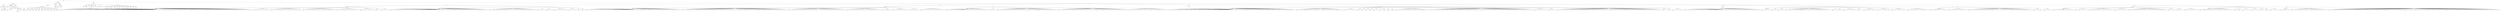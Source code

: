 digraph Tree {
	"t0" [label = "TEI"];
	"t1" [label = "teiHeader"];
	"t2" [label = "fileDesc"];
	"t3" [label = "titleStmt"];
	"t4" [label = "title"];
	"t5" [label = "title"];
	"t6" [label = "author"];
	"t7" [label = "idno"];
	"t8" [label = "persName"];
	"t9" [label = "forename"];
	"t10" [label = "nameLink"];
	"t11" [label = "surname"];
	"t12" [label = "publicationStmt"];
	"t13" [label = "publisher"];
	"t14" [label = "idno"];
	"t15" [label = "idno"];
	"t16" [label = "availability"];
	"t17" [label = "licence"];
	"t18" [label = "ab"];
	"t19" [label = "ref"];
	"t20" [label = "sourceDesc"];
	"t21" [label = "bibl"];
	"t22" [label = "name"];
	"t23" [label = "idno"];
	"t24" [label = "idno"];
	"t25" [label = "availability"];
	"t26" [label = "licence"];
	"t27" [label = "ab"];
	"t28" [label = "ref"];
	"t29" [label = "bibl"];
	"t30" [label = "date"];
	"t31" [label = "idno"];
	"t32" [label = "profileDesc"];
	"t33" [label = "particDesc"];
	"t34" [label = "listPerson"];
	"t35" [label = "person"];
	"t36" [label = "persName"];
	"t37" [label = "person"];
	"t38" [label = "persName"];
	"t39" [label = "person"];
	"t40" [label = "persName"];
	"t41" [label = "person"];
	"t42" [label = "persName"];
	"t43" [label = "person"];
	"t44" [label = "persName"];
	"t45" [label = "person"];
	"t46" [label = "persName"];
	"t47" [label = "person"];
	"t48" [label = "persName"];
	"t49" [label = "person"];
	"t50" [label = "persName"];
	"t51" [label = "person"];
	"t52" [label = "persName"];
	"t53" [label = "person"];
	"t54" [label = "persName"];
	"t55" [label = "person"];
	"t56" [label = "persName"];
	"t57" [label = "person"];
	"t58" [label = "persName"];
	"t59" [label = "textClass"];
	"t60" [label = "keywords"];
	"t61" [label = "term"];
	"t62" [label = "term"];
	"t63" [label = "classCode"];
	"t64" [label = "revisionDesc"];
	"t65" [label = "listChange"];
	"t66" [label = "change"];
	"t67" [label = "text"];
	"t68" [label = "front"];
	"t69" [label = "docTitle"];
	"t70" [label = "titlePart"];
	"t71" [label = "titlePart"];
	"t72" [label = "docDate"];
	"t73" [label = "docAuthor"];
	"t74" [label = "div"];
	"t75" [label = "div"];
	"t76" [label = "p"];
	"t77" [label = "div"];
	"t78" [label = "opener"];
	"t79" [label = "salute"];
	"t80" [label = "p"];
	"t81" [label = "p"];
	"t82" [label = "p"];
	"t83" [label = "signed"];
	"t84" [label = "div"];
	"t85" [label = "head"];
	"t86" [label = "p"];
	"t87" [label = "castList"];
	"t88" [label = "head"];
	"t89" [label = "castItem"];
	"t90" [label = "role"];
	"t91" [label = "castItem"];
	"t92" [label = "role"];
	"t93" [label = "castItem"];
	"t94" [label = "role"];
	"t95" [label = "castItem"];
	"t96" [label = "role"];
	"t97" [label = "castItem"];
	"t98" [label = "role"];
	"t99" [label = "castItem"];
	"t100" [label = "role"];
	"t101" [label = "castItem"];
	"t102" [label = "role"];
	"t103" [label = "castItem"];
	"t104" [label = "role"];
	"t105" [label = "castItem"];
	"t106" [label = "role"];
	"t107" [label = "castItem"];
	"t108" [label = "role"];
	"t109" [label = "castItem"];
	"t110" [label = "role"];
	"t111" [label = "castItem"];
	"t112" [label = "role"];
	"t113" [label = "body"];
	"t114" [label = "div"];
	"t115" [label = "head"];
	"t116" [label = "div"];
	"t117" [label = "head"];
	"t118" [label = "sp"];
	"t119" [label = "speaker"];
	"t120" [label = "l"];
	"t121" [label = "l"];
	"t122" [label = "l"];
	"t123" [label = "l"];
	"t124" [label = "l"];
	"t125" [label = "l"];
	"t126" [label = "l"];
	"t127" [label = "l"];
	"t128" [label = "l"];
	"t129" [label = "l"];
	"t130" [label = "l"];
	"t131" [label = "note"];
	"t132" [label = "note"];
	"t133" [label = "l"];
	"t134" [label = "l"];
	"t135" [label = "l"];
	"t136" [label = "l"];
	"t137" [label = "l"];
	"t138" [label = "l"];
	"t139" [label = "l"];
	"t140" [label = "l"];
	"t141" [label = "note"];
	"t142" [label = "l"];
	"t143" [label = "note"];
	"t144" [label = "l"];
	"t145" [label = "note"];
	"t146" [label = "l"];
	"t147" [label = "l"];
	"t148" [label = "l"];
	"t149" [label = "l"];
	"t150" [label = "l"];
	"t151" [label = "note"];
	"t152" [label = "l"];
	"t153" [label = "l"];
	"t154" [label = "l"];
	"t155" [label = "l"];
	"t156" [label = "l"];
	"t157" [label = "l"];
	"t158" [label = "note"];
	"t159" [label = "l"];
	"t160" [label = "l"];
	"t161" [label = "note"];
	"t162" [label = "l"];
	"t163" [label = "l"];
	"t164" [label = "l"];
	"t165" [label = "note"];
	"t166" [label = "l"];
	"t167" [label = "l"];
	"t168" [label = "note"];
	"t169" [label = "note"];
	"t170" [label = "l"];
	"t171" [label = "l"];
	"t172" [label = "l"];
	"t173" [label = "l"];
	"t174" [label = "note"];
	"t175" [label = "l"];
	"t176" [label = "l"];
	"t177" [label = "l"];
	"t178" [label = "l"];
	"t179" [label = "l"];
	"t180" [label = "l"];
	"t181" [label = "l"];
	"t182" [label = "l"];
	"t183" [label = "note"];
	"t184" [label = "l"];
	"t185" [label = "l"];
	"t186" [label = "note"];
	"t187" [label = "l"];
	"t188" [label = "l"];
	"t189" [label = "l"];
	"t190" [label = "l"];
	"t191" [label = "l"];
	"t192" [label = "note"];
	"t193" [label = "l"];
	"t194" [label = "l"];
	"t195" [label = "l"];
	"t196" [label = "l"];
	"t197" [label = "l"];
	"t198" [label = "l"];
	"t199" [label = "note"];
	"t200" [label = "l"];
	"t201" [label = "l"];
	"t202" [label = "l"];
	"t203" [label = "l"];
	"t204" [label = "l"];
	"t205" [label = "l"];
	"t206" [label = "l"];
	"t207" [label = "l"];
	"t208" [label = "note"];
	"t209" [label = "l"];
	"t210" [label = "l"];
	"t211" [label = "l"];
	"t212" [label = "l"];
	"t213" [label = "l"];
	"t214" [label = "l"];
	"t215" [label = "l"];
	"t216" [label = "note"];
	"t217" [label = "l"];
	"t218" [label = "l"];
	"t219" [label = "l"];
	"t220" [label = "l"];
	"t221" [label = "l"];
	"t222" [label = "l"];
	"t223" [label = "l"];
	"t224" [label = "l"];
	"t225" [label = "l"];
	"t226" [label = "note"];
	"t227" [label = "l"];
	"t228" [label = "l"];
	"t229" [label = "l"];
	"t230" [label = "l"];
	"t231" [label = "l"];
	"t232" [label = "l"];
	"t233" [label = "l"];
	"t234" [label = "l"];
	"t235" [label = "l"];
	"t236" [label = "l"];
	"t237" [label = "sp"];
	"t238" [label = "speaker"];
	"t239" [label = "l"];
	"t240" [label = "l"];
	"t241" [label = "l"];
	"t242" [label = "l"];
	"t243" [label = "l"];
	"t244" [label = "l"];
	"t245" [label = "l"];
	"t246" [label = "note"];
	"t247" [label = "l"];
	"t248" [label = "sp"];
	"t249" [label = "speaker"];
	"t250" [label = "note"];
	"t251" [label = "l"];
	"t252" [label = "l"];
	"t253" [label = "l"];
	"t254" [label = "note"];
	"t255" [label = "l"];
	"t256" [label = "l"];
	"t257" [label = "l"];
	"t258" [label = "l"];
	"t259" [label = "note"];
	"t260" [label = "l"];
	"t261" [label = "l"];
	"t262" [label = "l"];
	"t263" [label = "l"];
	"t264" [label = "l"];
	"t265" [label = "l"];
	"t266" [label = "note"];
	"t267" [label = "l"];
	"t268" [label = "sp"];
	"t269" [label = "speaker"];
	"t270" [label = "l"];
	"t271" [label = "l"];
	"t272" [label = "note"];
	"t273" [label = "l"];
	"t274" [label = "l"];
	"t275" [label = "note"];
	"t276" [label = "l"];
	"t277" [label = "l"];
	"t278" [label = "note"];
	"t279" [label = "l"];
	"t280" [label = "l"];
	"t281" [label = "l"];
	"t282" [label = "l"];
	"t283" [label = "l"];
	"t284" [label = "note"];
	"t285" [label = "l"];
	"t286" [label = "note"];
	"t287" [label = "l"];
	"t288" [label = "l"];
	"t289" [label = "sp"];
	"t290" [label = "speaker"];
	"t291" [label = "l"];
	"t292" [label = "l"];
	"t293" [label = "l"];
	"t294" [label = "l"];
	"t295" [label = "note"];
	"t296" [label = "l"];
	"t297" [label = "l"];
	"t298" [label = "l"];
	"t299" [label = "l"];
	"t300" [label = "l"];
	"t301" [label = "l"];
	"t302" [label = "l"];
	"t303" [label = "l"];
	"t304" [label = "sp"];
	"t305" [label = "speaker"];
	"t306" [label = "l"];
	"t307" [label = "l"];
	"t308" [label = "l"];
	"t309" [label = "l"];
	"t310" [label = "l"];
	"t311" [label = "l"];
	"t312" [label = "l"];
	"t313" [label = "l"];
	"t314" [label = "sp"];
	"t315" [label = "speaker"];
	"t316" [label = "l"];
	"t317" [label = "l"];
	"t318" [label = "sp"];
	"t319" [label = "speaker"];
	"t320" [label = "l"];
	"t321" [label = "l"];
	"t322" [label = "l"];
	"t323" [label = "l"];
	"t324" [label = "div"];
	"t325" [label = "head"];
	"t326" [label = "sp"];
	"t327" [label = "speaker"];
	"t328" [label = "l"];
	"t329" [label = "l"];
	"t330" [label = "l"];
	"t331" [label = "l"];
	"t332" [label = "l"];
	"t333" [label = "l"];
	"t334" [label = "note"];
	"t335" [label = "l"];
	"t336" [label = "l"];
	"t337" [label = "l"];
	"t338" [label = "l"];
	"t339" [label = "l"];
	"t340" [label = "l"];
	"t341" [label = "l"];
	"t342" [label = "l"];
	"t343" [label = "note"];
	"t344" [label = "l"];
	"t345" [label = "l"];
	"t346" [label = "note"];
	"t347" [label = "l"];
	"t348" [label = "l"];
	"t349" [label = "l"];
	"t350" [label = "l"];
	"t351" [label = "l"];
	"t352" [label = "l"];
	"t353" [label = "l"];
	"t354" [label = "l"];
	"t355" [label = "l"];
	"t356" [label = "note"];
	"t357" [label = "l"];
	"t358" [label = "note"];
	"t359" [label = "l"];
	"t360" [label = "l"];
	"t361" [label = "l"];
	"t362" [label = "l"];
	"t363" [label = "l"];
	"t364" [label = "l"];
	"t365" [label = "l"];
	"t366" [label = "note"];
	"t367" [label = "l"];
	"t368" [label = "l"];
	"t369" [label = "l"];
	"t370" [label = "l"];
	"t371" [label = "l"];
	"t372" [label = "l"];
	"t373" [label = "l"];
	"t374" [label = "l"];
	"t375" [label = "l"];
	"t376" [label = "l"];
	"t377" [label = "l"];
	"t378" [label = "l"];
	"t379" [label = "l"];
	"t380" [label = "l"];
	"t381" [label = "note"];
	"t382" [label = "l"];
	"t383" [label = "note"];
	"t384" [label = "l"];
	"t385" [label = "l"];
	"t386" [label = "l"];
	"t387" [label = "sp"];
	"t388" [label = "speaker"];
	"t389" [label = "l"];
	"t390" [label = "note"];
	"t391" [label = "l"];
	"t392" [label = "l"];
	"t393" [label = "note"];
	"t394" [label = "l"];
	"t395" [label = "l"];
	"t396" [label = "l"];
	"t397" [label = "l"];
	"t398" [label = "l"];
	"t399" [label = "l"];
	"t400" [label = "l"];
	"t401" [label = "l"];
	"t402" [label = "l"];
	"t403" [label = "l"];
	"t404" [label = "l"];
	"t405" [label = "l"];
	"t406" [label = "l"];
	"t407" [label = "l"];
	"t408" [label = "note"];
	"t409" [label = "l"];
	"t410" [label = "l"];
	"t411" [label = "l"];
	"t412" [label = "note"];
	"t413" [label = "l"];
	"t414" [label = "l"];
	"t415" [label = "l"];
	"t416" [label = "l"];
	"t417" [label = "sp"];
	"t418" [label = "speaker"];
	"t419" [label = "l"];
	"t420" [label = "l"];
	"t421" [label = "l"];
	"t422" [label = "l"];
	"t423" [label = "sp"];
	"t424" [label = "speaker"];
	"t425" [label = "l"];
	"t426" [label = "l"];
	"t427" [label = "l"];
	"t428" [label = "sp"];
	"t429" [label = "speaker"];
	"t430" [label = "l"];
	"t431" [label = "l"];
	"t432" [label = "l"];
	"t433" [label = "l"];
	"t434" [label = "l"];
	"t435" [label = "l"];
	"t436" [label = "l"];
	"t437" [label = "l"];
	"t438" [label = "sp"];
	"t439" [label = "speaker"];
	"t440" [label = "l"];
	"t441" [label = "l"];
	"t442" [label = "l"];
	"t443" [label = "l"];
	"t444" [label = "sp"];
	"t445" [label = "speaker"];
	"t446" [label = "l"];
	"t447" [label = "sp"];
	"t448" [label = "speaker"];
	"t449" [label = "l"];
	"t450" [label = "div"];
	"t451" [label = "head"];
	"t452" [label = "div"];
	"t453" [label = "head"];
	"t454" [label = "sp"];
	"t455" [label = "speaker"];
	"t456" [label = "l"];
	"t457" [label = "l"];
	"t458" [label = "l"];
	"t459" [label = "l"];
	"t460" [label = "l"];
	"t461" [label = "l"];
	"t462" [label = "l"];
	"t463" [label = "l"];
	"t464" [label = "l"];
	"t465" [label = "l"];
	"t466" [label = "l"];
	"t467" [label = "l"];
	"t468" [label = "l"];
	"t469" [label = "l"];
	"t470" [label = "l"];
	"t471" [label = "l"];
	"t472" [label = "l"];
	"t473" [label = "note"];
	"t474" [label = "l"];
	"t475" [label = "l"];
	"t476" [label = "l"];
	"t477" [label = "l"];
	"t478" [label = "l"];
	"t479" [label = "l"];
	"t480" [label = "l"];
	"t481" [label = "l"];
	"t482" [label = "l"];
	"t483" [label = "note"];
	"t484" [label = "l"];
	"t485" [label = "note"];
	"t486" [label = "l"];
	"t487" [label = "l"];
	"t488" [label = "note"];
	"t489" [label = "l"];
	"t490" [label = "note"];
	"t491" [label = "l"];
	"t492" [label = "l"];
	"t493" [label = "note"];
	"t494" [label = "l"];
	"t495" [label = "l"];
	"t496" [label = "l"];
	"t497" [label = "l"];
	"t498" [label = "l"];
	"t499" [label = "l"];
	"t500" [label = "l"];
	"t501" [label = "l"];
	"t502" [label = "l"];
	"t503" [label = "l"];
	"t504" [label = "l"];
	"t505" [label = "l"];
	"t506" [label = "l"];
	"t507" [label = "l"];
	"t508" [label = "note"];
	"t509" [label = "l"];
	"t510" [label = "l"];
	"t511" [label = "l"];
	"t512" [label = "l"];
	"t513" [label = "sp"];
	"t514" [label = "speaker"];
	"t515" [label = "l"];
	"t516" [label = "l"];
	"t517" [label = "l"];
	"t518" [label = "note"];
	"t519" [label = "l"];
	"t520" [label = "l"];
	"t521" [label = "l"];
	"t522" [label = "l"];
	"t523" [label = "note"];
	"t524" [label = "l"];
	"t525" [label = "l"];
	"t526" [label = "l"];
	"t527" [label = "l"];
	"t528" [label = "l"];
	"t529" [label = "l"];
	"t530" [label = "l"];
	"t531" [label = "l"];
	"t532" [label = "l"];
	"t533" [label = "l"];
	"t534" [label = "l"];
	"t535" [label = "l"];
	"t536" [label = "l"];
	"t537" [label = "l"];
	"t538" [label = "l"];
	"t539" [label = "l"];
	"t540" [label = "l"];
	"t541" [label = "l"];
	"t542" [label = "l"];
	"t543" [label = "l"];
	"t544" [label = "l"];
	"t545" [label = "l"];
	"t546" [label = "l"];
	"t547" [label = "l"];
	"t548" [label = "note"];
	"t549" [label = "l"];
	"t550" [label = "note"];
	"t551" [label = "l"];
	"t552" [label = "note"];
	"t553" [label = "l"];
	"t554" [label = "l"];
	"t555" [label = "l"];
	"t556" [label = "l"];
	"t557" [label = "l"];
	"t558" [label = "l"];
	"t559" [label = "l"];
	"t560" [label = "note"];
	"t561" [label = "l"];
	"t562" [label = "l"];
	"t563" [label = "l"];
	"t564" [label = "note"];
	"t565" [label = "note"];
	"t566" [label = "l"];
	"t567" [label = "note"];
	"t568" [label = "l"];
	"t569" [label = "l"];
	"t570" [label = "l"];
	"t571" [label = "note"];
	"t572" [label = "l"];
	"t573" [label = "l"];
	"t574" [label = "l"];
	"t575" [label = "l"];
	"t576" [label = "l"];
	"t577" [label = "l"];
	"t578" [label = "l"];
	"t579" [label = "sp"];
	"t580" [label = "speaker"];
	"t581" [label = "l"];
	"t582" [label = "note"];
	"t583" [label = "l"];
	"t584" [label = "l"];
	"t585" [label = "l"];
	"t586" [label = "l"];
	"t587" [label = "l"];
	"t588" [label = "l"];
	"t589" [label = "note"];
	"t590" [label = "l"];
	"t591" [label = "l"];
	"t592" [label = "l"];
	"t593" [label = "l"];
	"t594" [label = "l"];
	"t595" [label = "note"];
	"t596" [label = "l"];
	"t597" [label = "l"];
	"t598" [label = "l"];
	"t599" [label = "l"];
	"t600" [label = "l"];
	"t601" [label = "l"];
	"t602" [label = "note"];
	"t603" [label = "l"];
	"t604" [label = "l"];
	"t605" [label = "l"];
	"t606" [label = "l"];
	"t607" [label = "l"];
	"t608" [label = "l"];
	"t609" [label = "l"];
	"t610" [label = "l"];
	"t611" [label = "l"];
	"t612" [label = "l"];
	"t613" [label = "l"];
	"t614" [label = "l"];
	"t615" [label = "sp"];
	"t616" [label = "speaker"];
	"t617" [label = "note"];
	"t618" [label = "l"];
	"t619" [label = "l"];
	"t620" [label = "l"];
	"t621" [label = "l"];
	"t622" [label = "l"];
	"t623" [label = "l"];
	"t624" [label = "l"];
	"t625" [label = "note"];
	"t626" [label = "l"];
	"t627" [label = "l"];
	"t628" [label = "l"];
	"t629" [label = "l"];
	"t630" [label = "l"];
	"t631" [label = "l"];
	"t632" [label = "l"];
	"t633" [label = "l"];
	"t634" [label = "l"];
	"t635" [label = "l"];
	"t636" [label = "l"];
	"t637" [label = "sp"];
	"t638" [label = "speaker"];
	"t639" [label = "l"];
	"t640" [label = "l"];
	"t641" [label = "note"];
	"t642" [label = "l"];
	"t643" [label = "l"];
	"t644" [label = "sp"];
	"t645" [label = "speaker"];
	"t646" [label = "l"];
	"t647" [label = "l"];
	"t648" [label = "note"];
	"t649" [label = "l"];
	"t650" [label = "l"];
	"t651" [label = "l"];
	"t652" [label = "l"];
	"t653" [label = "l"];
	"t654" [label = "l"];
	"t655" [label = "sp"];
	"t656" [label = "speaker"];
	"t657" [label = "l"];
	"t658" [label = "l"];
	"t659" [label = "note"];
	"t660" [label = "l"];
	"t661" [label = "l"];
	"t662" [label = "sp"];
	"t663" [label = "speaker"];
	"t664" [label = "l"];
	"t665" [label = "l"];
	"t666" [label = "l"];
	"t667" [label = "l"];
	"t668" [label = "l"];
	"t669" [label = "l"];
	"t670" [label = "l"];
	"t671" [label = "l"];
	"t672" [label = "l"];
	"t673" [label = "l"];
	"t674" [label = "l"];
	"t675" [label = "l"];
	"t676" [label = "l"];
	"t677" [label = "l"];
	"t678" [label = "div"];
	"t679" [label = "head"];
	"t680" [label = "sp"];
	"t681" [label = "speaker"];
	"t682" [label = "note"];
	"t683" [label = "l"];
	"t684" [label = "l"];
	"t685" [label = "l"];
	"t686" [label = "l"];
	"t687" [label = "l"];
	"t688" [label = "l"];
	"t689" [label = "l"];
	"t690" [label = "l"];
	"t691" [label = "l"];
	"t692" [label = "l"];
	"t693" [label = "l"];
	"t694" [label = "l"];
	"t695" [label = "l"];
	"t696" [label = "l"];
	"t697" [label = "l"];
	"t698" [label = "l"];
	"t699" [label = "l"];
	"t700" [label = "l"];
	"t701" [label = "l"];
	"t702" [label = "l"];
	"t703" [label = "l"];
	"t704" [label = "l"];
	"t705" [label = "l"];
	"t706" [label = "l"];
	"t707" [label = "l"];
	"t708" [label = "sp"];
	"t709" [label = "speaker"];
	"t710" [label = "l"];
	"t711" [label = "l"];
	"t712" [label = "l"];
	"t713" [label = "sp"];
	"t714" [label = "speaker"];
	"t715" [label = "l"];
	"t716" [label = "l"];
	"t717" [label = "l"];
	"t718" [label = "l"];
	"t719" [label = "l"];
	"t720" [label = "l"];
	"t721" [label = "l"];
	"t722" [label = "l"];
	"t723" [label = "l"];
	"t724" [label = "l"];
	"t725" [label = "l"];
	"t726" [label = "l"];
	"t727" [label = "l"];
	"t728" [label = "l"];
	"t729" [label = "l"];
	"t730" [label = "note"];
	"t731" [label = "l"];
	"t732" [label = "l"];
	"t733" [label = "note"];
	"t734" [label = "l"];
	"t735" [label = "l"];
	"t736" [label = "l"];
	"t737" [label = "l"];
	"t738" [label = "note"];
	"t739" [label = "note"];
	"t740" [label = "l"];
	"t741" [label = "l"];
	"t742" [label = "l"];
	"t743" [label = "l"];
	"t744" [label = "l"];
	"t745" [label = "l"];
	"t746" [label = "l"];
	"t747" [label = "l"];
	"t748" [label = "l"];
	"t749" [label = "l"];
	"t750" [label = "l"];
	"t751" [label = "sp"];
	"t752" [label = "speaker"];
	"t753" [label = "l"];
	"t754" [label = "l"];
	"t755" [label = "l"];
	"t756" [label = "l"];
	"t757" [label = "l"];
	"t758" [label = "l"];
	"t759" [label = "l"];
	"t760" [label = "note"];
	"t761" [label = "l"];
	"t762" [label = "l"];
	"t763" [label = "l"];
	"t764" [label = "l"];
	"t765" [label = "l"];
	"t766" [label = "l"];
	"t767" [label = "l"];
	"t768" [label = "l"];
	"t769" [label = "l"];
	"t770" [label = "l"];
	"t771" [label = "l"];
	"t772" [label = "l"];
	"t773" [label = "l"];
	"t774" [label = "l"];
	"t775" [label = "note"];
	"t776" [label = "l"];
	"t777" [label = "l"];
	"t778" [label = "l"];
	"t779" [label = "note"];
	"t780" [label = "l"];
	"t781" [label = "l"];
	"t782" [label = "l"];
	"t783" [label = "l"];
	"t784" [label = "l"];
	"t785" [label = "l"];
	"t786" [label = "l"];
	"t787" [label = "l"];
	"t788" [label = "l"];
	"t789" [label = "l"];
	"t790" [label = "l"];
	"t791" [label = "l"];
	"t792" [label = "l"];
	"t793" [label = "note"];
	"t794" [label = "l"];
	"t795" [label = "sp"];
	"t796" [label = "speaker"];
	"t797" [label = "l"];
	"t798" [label = "l"];
	"t799" [label = "l"];
	"t800" [label = "l"];
	"t801" [label = "l"];
	"t802" [label = "note"];
	"t803" [label = "l"];
	"t804" [label = "l"];
	"t805" [label = "l"];
	"t806" [label = "l"];
	"t807" [label = "l"];
	"t808" [label = "l"];
	"t809" [label = "note"];
	"t810" [label = "l"];
	"t811" [label = "l"];
	"t812" [label = "l"];
	"t813" [label = "l"];
	"t814" [label = "note"];
	"t815" [label = "l"];
	"t816" [label = "l"];
	"t817" [label = "l"];
	"t818" [label = "l"];
	"t819" [label = "l"];
	"t820" [label = "div"];
	"t821" [label = "head"];
	"t822" [label = "div"];
	"t823" [label = "head"];
	"t824" [label = "sp"];
	"t825" [label = "speaker"];
	"t826" [label = "l"];
	"t827" [label = "l"];
	"t828" [label = "l"];
	"t829" [label = "l"];
	"t830" [label = "l"];
	"t831" [label = "note"];
	"t832" [label = "l"];
	"t833" [label = "l"];
	"t834" [label = "l"];
	"t835" [label = "note"];
	"t836" [label = "l"];
	"t837" [label = "l"];
	"t838" [label = "note"];
	"t839" [label = "l"];
	"t840" [label = "note"];
	"t841" [label = "l"];
	"t842" [label = "l"];
	"t843" [label = "note"];
	"t844" [label = "l"];
	"t845" [label = "l"];
	"t846" [label = "l"];
	"t847" [label = "l"];
	"t848" [label = "l"];
	"t849" [label = "l"];
	"t850" [label = "l"];
	"t851" [label = "l"];
	"t852" [label = "note"];
	"t853" [label = "l"];
	"t854" [label = "l"];
	"t855" [label = "l"];
	"t856" [label = "l"];
	"t857" [label = "l"];
	"t858" [label = "note"];
	"t859" [label = "l"];
	"t860" [label = "l"];
	"t861" [label = "l"];
	"t862" [label = "l"];
	"t863" [label = "l"];
	"t864" [label = "l"];
	"t865" [label = "note"];
	"t866" [label = "l"];
	"t867" [label = "l"];
	"t868" [label = "l"];
	"t869" [label = "l"];
	"t870" [label = "l"];
	"t871" [label = "l"];
	"t872" [label = "note"];
	"t873" [label = "l"];
	"t874" [label = "l"];
	"t875" [label = "l"];
	"t876" [label = "l"];
	"t877" [label = "l"];
	"t878" [label = "l"];
	"t879" [label = "l"];
	"t880" [label = "l"];
	"t881" [label = "l"];
	"t882" [label = "l"];
	"t883" [label = "l"];
	"t884" [label = "l"];
	"t885" [label = "note"];
	"t886" [label = "l"];
	"t887" [label = "l"];
	"t888" [label = "note"];
	"t889" [label = "l"];
	"t890" [label = "l"];
	"t891" [label = "l"];
	"t892" [label = "note"];
	"t893" [label = "l"];
	"t894" [label = "l"];
	"t895" [label = "l"];
	"t896" [label = "note"];
	"t897" [label = "l"];
	"t898" [label = "l"];
	"t899" [label = "note"];
	"t900" [label = "l"];
	"t901" [label = "l"];
	"t902" [label = "sp"];
	"t903" [label = "speaker"];
	"t904" [label = "l"];
	"t905" [label = "l"];
	"t906" [label = "l"];
	"t907" [label = "l"];
	"t908" [label = "note"];
	"t909" [label = "note"];
	"t910" [label = "l"];
	"t911" [label = "l"];
	"t912" [label = "l"];
	"t913" [label = "l"];
	"t914" [label = "note"];
	"t915" [label = "l"];
	"t916" [label = "note"];
	"t917" [label = "l"];
	"t918" [label = "l"];
	"t919" [label = "note"];
	"t920" [label = "l"];
	"t921" [label = "l"];
	"t922" [label = "l"];
	"t923" [label = "l"];
	"t924" [label = "l"];
	"t925" [label = "l"];
	"t926" [label = "l"];
	"t927" [label = "note"];
	"t928" [label = "note"];
	"t929" [label = "l"];
	"t930" [label = "l"];
	"t931" [label = "sp"];
	"t932" [label = "speaker"];
	"t933" [label = "l"];
	"t934" [label = "l"];
	"t935" [label = "l"];
	"t936" [label = "l"];
	"t937" [label = "l"];
	"t938" [label = "l"];
	"t939" [label = "l"];
	"t940" [label = "sp"];
	"t941" [label = "speaker"];
	"t942" [label = "l"];
	"t943" [label = "sp"];
	"t944" [label = "speaker"];
	"t945" [label = "l"];
	"t946" [label = "sp"];
	"t947" [label = "speaker"];
	"t948" [label = "l"];
	"t949" [label = "sp"];
	"t950" [label = "speaker"];
	"t951" [label = "l"];
	"t952" [label = "sp"];
	"t953" [label = "speaker"];
	"t954" [label = "l"];
	"t955" [label = "l"];
	"t956" [label = "sp"];
	"t957" [label = "speaker"];
	"t958" [label = "l"];
	"t959" [label = "sp"];
	"t960" [label = "speaker"];
	"t961" [label = "l"];
	"t962" [label = "sp"];
	"t963" [label = "speaker"];
	"t964" [label = "l"];
	"t965" [label = "sp"];
	"t966" [label = "speaker"];
	"t967" [label = "l"];
	"t968" [label = "sp"];
	"t969" [label = "speaker"];
	"t970" [label = "l"];
	"t971" [label = "l"];
	"t972" [label = "l"];
	"t973" [label = "l"];
	"t974" [label = "l"];
	"t975" [label = "note"];
	"t976" [label = "note"];
	"t977" [label = "l"];
	"t978" [label = "note"];
	"t979" [label = "l"];
	"t980" [label = "note"];
	"t981" [label = "l"];
	"t982" [label = "l"];
	"t983" [label = "l"];
	"t984" [label = "l"];
	"t985" [label = "note"];
	"t986" [label = "l"];
	"t987" [label = "l"];
	"t988" [label = "l"];
	"t989" [label = "sp"];
	"t990" [label = "speaker"];
	"t991" [label = "l"];
	"t992" [label = "l"];
	"t993" [label = "l"];
	"t994" [label = "l"];
	"t995" [label = "l"];
	"t996" [label = "l"];
	"t997" [label = "l"];
	"t998" [label = "note"];
	"t999" [label = "l"];
	"t1000" [label = "note"];
	"t1001" [label = "l"];
	"t1002" [label = "l"];
	"t1003" [label = "note"];
	"t1004" [label = "l"];
	"t1005" [label = "l"];
	"t1006" [label = "l"];
	"t1007" [label = "l"];
	"t1008" [label = "note"];
	"t1009" [label = "note"];
	"t1010" [label = "l"];
	"t1011" [label = "l"];
	"t1012" [label = "l"];
	"t1013" [label = "note"];
	"t1014" [label = "l"];
	"t1015" [label = "l"];
	"t1016" [label = "l"];
	"t1017" [label = "l"];
	"t1018" [label = "note"];
	"t1019" [label = "l"];
	"t1020" [label = "l"];
	"t1021" [label = "note"];
	"t1022" [label = "l"];
	"t1023" [label = "l"];
	"t1024" [label = "l"];
	"t1025" [label = "l"];
	"t1026" [label = "l"];
	"t1027" [label = "l"];
	"t1028" [label = "l"];
	"t1029" [label = "note"];
	"t1030" [label = "l"];
	"t1031" [label = "l"];
	"t1032" [label = "l"];
	"t1033" [label = "l"];
	"t1034" [label = "l"];
	"t1035" [label = "l"];
	"t1036" [label = "l"];
	"t1037" [label = "note"];
	"t1038" [label = "l"];
	"t1039" [label = "l"];
	"t1040" [label = "l"];
	"t1041" [label = "note"];
	"t1042" [label = "l"];
	"t1043" [label = "l"];
	"t1044" [label = "l"];
	"t1045" [label = "l"];
	"t1046" [label = "l"];
	"t1047" [label = "note"];
	"t1048" [label = "l"];
	"t1049" [label = "l"];
	"t1050" [label = "l"];
	"t1051" [label = "l"];
	"t1052" [label = "l"];
	"t1053" [label = "sp"];
	"t1054" [label = "speaker"];
	"t1055" [label = "l"];
	"t1056" [label = "note"];
	"t1057" [label = "l"];
	"t1058" [label = "l"];
	"t1059" [label = "l"];
	"t1060" [label = "l"];
	"t1061" [label = "l"];
	"t1062" [label = "sp"];
	"t1063" [label = "speaker"];
	"t1064" [label = "l"];
	"t1065" [label = "l"];
	"t1066" [label = "l"];
	"t1067" [label = "l"];
	"t1068" [label = "sp"];
	"t1069" [label = "speaker"];
	"t1070" [label = "l"];
	"t1071" [label = "l"];
	"t1072" [label = "l"];
	"t1073" [label = "l"];
	"t1074" [label = "l"];
	"t1075" [label = "l"];
	"t1076" [label = "l"];
	"t1077" [label = "l"];
	"t1078" [label = "note"];
	"t1079" [label = "l"];
	"t1080" [label = "l"];
	"t1081" [label = "l"];
	"t1082" [label = "l"];
	"t1083" [label = "l"];
	"t1084" [label = "note"];
	"t1085" [label = "l"];
	"t1086" [label = "note"];
	"t1087" [label = "l"];
	"t1088" [label = "note"];
	"t1089" [label = "l"];
	"t1090" [label = "l"];
	"t1091" [label = "note"];
	"t1092" [label = "l"];
	"t1093" [label = "l"];
	"t1094" [label = "l"];
	"t1095" [label = "l"];
	"t1096" [label = "l"];
	"t1097" [label = "l"];
	"t1098" [label = "l"];
	"t1099" [label = "l"];
	"t1100" [label = "l"];
	"t1101" [label = "l"];
	"t1102" [label = "note"];
	"t1103" [label = "l"];
	"t1104" [label = "note"];
	"t1105" [label = "l"];
	"t1106" [label = "l"];
	"t1107" [label = "l"];
	"t1108" [label = "l"];
	"t1109" [label = "l"];
	"t1110" [label = "note"];
	"t1111" [label = "l"];
	"t1112" [label = "l"];
	"t1113" [label = "l"];
	"t1114" [label = "l"];
	"t1115" [label = "l"];
	"t1116" [label = "l"];
	"t1117" [label = "l"];
	"t1118" [label = "l"];
	"t1119" [label = "note"];
	"t1120" [label = "l"];
	"t1121" [label = "note"];
	"t1122" [label = "l"];
	"t1123" [label = "l"];
	"t1124" [label = "l"];
	"t1125" [label = "l"];
	"t1126" [label = "l"];
	"t1127" [label = "l"];
	"t1128" [label = "note"];
	"t1129" [label = "l"];
	"t1130" [label = "l"];
	"t1131" [label = "l"];
	"t1132" [label = "l"];
	"t1133" [label = "sp"];
	"t1134" [label = "speaker"];
	"t1135" [label = "l"];
	"t1136" [label = "l"];
	"t1137" [label = "sp"];
	"t1138" [label = "speaker"];
	"t1139" [label = "l"];
	"t1140" [label = "sp"];
	"t1141" [label = "speaker"];
	"t1142" [label = "l"];
	"t1143" [label = "l"];
	"t1144" [label = "l"];
	"t1145" [label = "l"];
	"t1146" [label = "l"];
	"t1147" [label = "l"];
	"t1148" [label = "div"];
	"t1149" [label = "head"];
	"t1150" [label = "div"];
	"t1151" [label = "head"];
	"t1152" [label = "sp"];
	"t1153" [label = "speaker"];
	"t1154" [label = "l"];
	"t1155" [label = "l"];
	"t1156" [label = "note"];
	"t1157" [label = "l"];
	"t1158" [label = "l"];
	"t1159" [label = "l"];
	"t1160" [label = "l"];
	"t1161" [label = "l"];
	"t1162" [label = "l"];
	"t1163" [label = "note"];
	"t1164" [label = "l"];
	"t1165" [label = "l"];
	"t1166" [label = "l"];
	"t1167" [label = "l"];
	"t1168" [label = "note"];
	"t1169" [label = "l"];
	"t1170" [label = "l"];
	"t1171" [label = "note"];
	"t1172" [label = "l"];
	"t1173" [label = "l"];
	"t1174" [label = "l"];
	"t1175" [label = "note"];
	"t1176" [label = "l"];
	"t1177" [label = "note"];
	"t1178" [label = "l"];
	"t1179" [label = "l"];
	"t1180" [label = "l"];
	"t1181" [label = "l"];
	"t1182" [label = "l"];
	"t1183" [label = "l"];
	"t1184" [label = "l"];
	"t1185" [label = "l"];
	"t1186" [label = "l"];
	"t1187" [label = "l"];
	"t1188" [label = "l"];
	"t1189" [label = "note"];
	"t1190" [label = "l"];
	"t1191" [label = "note"];
	"t1192" [label = "l"];
	"t1193" [label = "l"];
	"t1194" [label = "l"];
	"t1195" [label = "l"];
	"t1196" [label = "l"];
	"t1197" [label = "note"];
	"t1198" [label = "l"];
	"t1199" [label = "div"];
	"t1200" [label = "head"];
	"t1201" [label = "sp"];
	"t1202" [label = "speaker"];
	"t1203" [label = "l"];
	"t1204" [label = "l"];
	"t1205" [label = "l"];
	"t1206" [label = "l"];
	"t1207" [label = "l"];
	"t1208" [label = "sp"];
	"t1209" [label = "speaker"];
	"t1210" [label = "note"];
	"t1211" [label = "l"];
	"t1212" [label = "sp"];
	"t1213" [label = "speaker"];
	"t1214" [label = "l"];
	"t1215" [label = "note"];
	"t1216" [label = "l"];
	"t1217" [label = "sp"];
	"t1218" [label = "speaker"];
	"t1219" [label = "l"];
	"t1220" [label = "note"];
	"t1221" [label = "l"];
	"t1222" [label = "l"];
	"t1223" [label = "l"];
	"t1224" [label = "l"];
	"t1225" [label = "note"];
	"t1226" [label = "l"];
	"t1227" [label = "note"];
	"t1228" [label = "note"];
	"t1229" [label = "l"];
	"t1230" [label = "l"];
	"t1231" [label = "l"];
	"t1232" [label = "note"];
	"t1233" [label = "l"];
	"t1234" [label = "l"];
	"t1235" [label = "l"];
	"t1236" [label = "l"];
	"t1237" [label = "note"];
	"t1238" [label = "note"];
	"t1239" [label = "l"];
	"t1240" [label = "l"];
	"t1241" [label = "l"];
	"t1242" [label = "l"];
	"t1243" [label = "l"];
	"t1244" [label = "l"];
	"t1245" [label = "l"];
	"t1246" [label = "sp"];
	"t1247" [label = "speaker"];
	"t1248" [label = "l"];
	"t1249" [label = "l"];
	"t1250" [label = "sp"];
	"t1251" [label = "speaker"];
	"t1252" [label = "l"];
	"t1253" [label = "l"];
	"t1254" [label = "sp"];
	"t1255" [label = "speaker"];
	"t1256" [label = "l"];
	"t1257" [label = "l"];
	"t1258" [label = "l"];
	"t1259" [label = "l"];
	"t1260" [label = "note"];
	"t1261" [label = "l"];
	"t1262" [label = "l"];
	"t1263" [label = "sp"];
	"t1264" [label = "speaker"];
	"t1265" [label = "l"];
	"t1266" [label = "l"];
	"t1267" [label = "sp"];
	"t1268" [label = "speaker"];
	"t1269" [label = "l"];
	"t1270" [label = "note"];
	"t1271" [label = "l"];
	"t1272" [label = "l"];
	"t1273" [label = "note"];
	"t1274" [label = "l"];
	"t1275" [label = "l"];
	"t1276" [label = "sp"];
	"t1277" [label = "speaker"];
	"t1278" [label = "l"];
	"t1279" [label = "l"];
	"t1280" [label = "l"];
	"t1281" [label = "note"];
	"t1282" [label = "l"];
	"t1283" [label = "note"];
	"t1284" [label = "l"];
	"t1285" [label = "sp"];
	"t1286" [label = "speaker"];
	"t1287" [label = "l"];
	"t1288" [label = "l"];
	"t1289" [label = "l"];
	"t1290" [label = "note"];
	"t1291" [label = "l"];
	"t1292" [label = "l"];
	"t1293" [label = "l"];
	"t1294" [label = "l"];
	"t1295" [label = "sp"];
	"t1296" [label = "speaker"];
	"t1297" [label = "l"];
	"t1298" [label = "l"];
	"t1299" [label = "l"];
	"t1300" [label = "note"];
	"t1301" [label = "l"];
	"t1302" [label = "l"];
	"t1303" [label = "l"];
	"t1304" [label = "l"];
	"t1305" [label = "note"];
	"t1306" [label = "note"];
	"t1307" [label = "l"];
	"t1308" [label = "l"];
	"t1309" [label = "div"];
	"t1310" [label = "head"];
	"t1311" [label = "sp"];
	"t1312" [label = "speaker"];
	"t1313" [label = "l"];
	"t1314" [label = "l"];
	"t1315" [label = "l"];
	"t1316" [label = "l"];
	"t1317" [label = "l"];
	"t1318" [label = "l"];
	"t1319" [label = "l"];
	"t1320" [label = "l"];
	"t1321" [label = "l"];
	"t1322" [label = "l"];
	"t1323" [label = "sp"];
	"t1324" [label = "speaker"];
	"t1325" [label = "l"];
	"t1326" [label = "l"];
	"t1327" [label = "l"];
	"t1328" [label = "l"];
	"t1329" [label = "l"];
	"t1330" [label = "l"];
	"t1331" [label = "l"];
	"t1332" [label = "note"];
	"t1333" [label = "l"];
	"t1334" [label = "l"];
	"t1335" [label = "l"];
	"t1336" [label = "sp"];
	"t1337" [label = "speaker"];
	"t1338" [label = "l"];
	"t1339" [label = "l"];
	"t1340" [label = "l"];
	"t1341" [label = "l"];
	"t1342" [label = "l"];
	"t1343" [label = "l"];
	"t1344" [label = "l"];
	"t1345" [label = "l"];
	"t1346" [label = "l"];
	"t1347" [label = "l"];
	"t1348" [label = "l"];
	"t1349" [label = "l"];
	"t1350" [label = "l"];
	"t1351" [label = "note"];
	"t1352" [label = "l"];
	"t1353" [label = "l"];
	"t1354" [label = "l"];
	"t1355" [label = "l"];
	"t1356" [label = "l"];
	"t1357" [label = "l"];
	"t1358" [label = "l"];
	"t1359" [label = "l"];
	"t1360" [label = "l"];
	"t1361" [label = "l"];
	"t1362" [label = "l"];
	"t1363" [label = "note"];
	"t1364" [label = "l"];
	"t1365" [label = "l"];
	"t1366" [label = "l"];
	"t1367" [label = "note"];
	"t1368" [label = "l"];
	"t1369" [label = "l"];
	"t1370" [label = "note"];
	"t1371" [label = "note"];
	"t1372" [label = "l"];
	"t1373" [label = "note"];
	"t1374" [label = "l"];
	"t1375" [label = "l"];
	"t1376" [label = "sp"];
	"t1377" [label = "speaker"];
	"t1378" [label = "l"];
	"t1379" [label = "l"];
	"t1380" [label = "l"];
	"t1381" [label = "note"];
	"t1382" [label = "l"];
	"t1383" [label = "sp"];
	"t1384" [label = "speaker"];
	"t1385" [label = "l"];
	"t1386" [label = "l"];
	"t1387" [label = "l"];
	"t1388" [label = "l"];
	"t1389" [label = "div"];
	"t1390" [label = "head"];
	"t1391" [label = "div"];
	"t1392" [label = "head"];
	"t1393" [label = "sp"];
	"t1394" [label = "speaker"];
	"t1395" [label = "l"];
	"t1396" [label = "l"];
	"t1397" [label = "l"];
	"t1398" [label = "l"];
	"t1399" [label = "l"];
	"t1400" [label = "note"];
	"t1401" [label = "l"];
	"t1402" [label = "note"];
	"t1403" [label = "l"];
	"t1404" [label = "l"];
	"t1405" [label = "l"];
	"t1406" [label = "l"];
	"t1407" [label = "sp"];
	"t1408" [label = "speaker"];
	"t1409" [label = "l"];
	"t1410" [label = "note"];
	"t1411" [label = "l"];
	"t1412" [label = "l"];
	"t1413" [label = "l"];
	"t1414" [label = "l"];
	"t1415" [label = "l"];
	"t1416" [label = "sp"];
	"t1417" [label = "speaker"];
	"t1418" [label = "note"];
	"t1419" [label = "l"];
	"t1420" [label = "l"];
	"t1421" [label = "l"];
	"t1422" [label = "note"];
	"t1423" [label = "l"];
	"t1424" [label = "l"];
	"t1425" [label = "l"];
	"t1426" [label = "l"];
	"t1427" [label = "l"];
	"t1428" [label = "l"];
	"t1429" [label = "l"];
	"t1430" [label = "l"];
	"t1431" [label = "l"];
	"t1432" [label = "sp"];
	"t1433" [label = "speaker"];
	"t1434" [label = "l"];
	"t1435" [label = "l"];
	"t1436" [label = "l"];
	"t1437" [label = "l"];
	"t1438" [label = "note"];
	"t1439" [label = "l"];
	"t1440" [label = "l"];
	"t1441" [label = "sp"];
	"t1442" [label = "speaker"];
	"t1443" [label = "l"];
	"t1444" [label = "l"];
	"t1445" [label = "l"];
	"t1446" [label = "l"];
	"t1447" [label = "l"];
	"t1448" [label = "l"];
	"t1449" [label = "l"];
	"t1450" [label = "l"];
	"t1451" [label = "l"];
	"t1452" [label = "l"];
	"t1453" [label = "l"];
	"t1454" [label = "l"];
	"t1455" [label = "l"];
	"t1456" [label = "l"];
	"t1457" [label = "l"];
	"t1458" [label = "l"];
	"t1459" [label = "l"];
	"t1460" [label = "l"];
	"t1461" [label = "l"];
	"t1462" [label = "l"];
	"t1463" [label = "note"];
	"t1464" [label = "l"];
	"t1465" [label = "l"];
	"t1466" [label = "sp"];
	"t1467" [label = "speaker"];
	"t1468" [label = "l"];
	"t1469" [label = "l"];
	"t1470" [label = "l"];
	"t1471" [label = "l"];
	"t1472" [label = "sp"];
	"t1473" [label = "speaker"];
	"t1474" [label = "l"];
	"t1475" [label = "l"];
	"t1476" [label = "l"];
	"t1477" [label = "sp"];
	"t1478" [label = "speaker"];
	"t1479" [label = "note"];
	"t1480" [label = "l"];
	"t1481" [label = "l"];
	"t1482" [label = "l"];
	"t1483" [label = "l"];
	"t1484" [label = "l"];
	"t1485" [label = "l"];
	"t1486" [label = "l"];
	"t1487" [label = "div"];
	"t1488" [label = "head"];
	"t1489" [label = "sp"];
	"t1490" [label = "speaker"];
	"t1491" [label = "l"];
	"t1492" [label = "sp"];
	"t1493" [label = "speaker"];
	"t1494" [label = "l"];
	"t1495" [label = "l"];
	"t1496" [label = "l"];
	"t1497" [label = "note"];
	"t1498" [label = "l"];
	"t1499" [label = "l"];
	"t1500" [label = "l"];
	"t1501" [label = "l"];
	"t1502" [label = "note"];
	"t1503" [label = "l"];
	"t1504" [label = "l"];
	"t1505" [label = "note"];
	"t1506" [label = "l"];
	"t1507" [label = "l"];
	"t1508" [label = "l"];
	"t1509" [label = "l"];
	"t1510" [label = "l"];
	"t1511" [label = "sp"];
	"t1512" [label = "speaker"];
	"t1513" [label = "l"];
	"t1514" [label = "sp"];
	"t1515" [label = "speaker"];
	"t1516" [label = "l"];
	"t1517" [label = "sp"];
	"t1518" [label = "speaker"];
	"t1519" [label = "l"];
	"t1520" [label = "l"];
	"t1521" [label = "l"];
	"t1522" [label = "l"];
	"t1523" [label = "sp"];
	"t1524" [label = "speaker"];
	"t1525" [label = "l"];
	"t1526" [label = "l"];
	"t1527" [label = "l"];
	"t1528" [label = "l"];
	"t1529" [label = "sp"];
	"t1530" [label = "speaker"];
	"t1531" [label = "l"];
	"t1532" [label = "l"];
	"t1533" [label = "sp"];
	"t1534" [label = "speaker"];
	"t1535" [label = "l"];
	"t1536" [label = "sp"];
	"t1537" [label = "speaker"];
	"t1538" [label = "l"];
	"t1539" [label = "l"];
	"t1540" [label = "l"];
	"t1541" [label = "l"];
	"t1542" [label = "l"];
	"t1543" [label = "div"];
	"t1544" [label = "head"];
	"t1545" [label = "sp"];
	"t1546" [label = "speaker"];
	"t1547" [label = "l"];
	"t1548" [label = "note"];
	"t1549" [label = "l"];
	"t1550" [label = "l"];
	"t1551" [label = "l"];
	"t1552" [label = "sp"];
	"t1553" [label = "speaker"];
	"t1554" [label = "l"];
	"t1555" [label = "l"];
	"t1556" [label = "l"];
	"t1557" [label = "l"];
	"t1558" [label = "note"];
	"t1559" [label = "l"];
	"t1560" [label = "l"];
	"t1561" [label = "note"];
	"t1562" [label = "l"];
	"t1563" [label = "l"];
	"t1564" [label = "note"];
	"t1565" [label = "note"];
	"t1566" [label = "l"];
	"t1567" [label = "note"];
	"t1568" [label = "l"];
	"t1569" [label = "l"];
	"t1570" [label = "l"];
	"t1571" [label = "l"];
	"t1572" [label = "l"];
	"t1573" [label = "l"];
	"t1574" [label = "l"];
	"t1575" [label = "sp"];
	"t1576" [label = "speaker"];
	"t1577" [label = "l"];
	"t1578" [label = "l"];
	"t1579" [label = "note"];
	"t1580" [label = "l"];
	"t1581" [label = "note"];
	"t1582" [label = "l"];
	"t1583" [label = "l"];
	"t1584" [label = "l"];
	"t1585" [label = "l"];
	"t1586" [label = "l"];
	"t1587" [label = "l"];
	"t1588" [label = "l"];
	"t1589" [label = "l"];
	"t1590" [label = "l"];
	"t1591" [label = "l"];
	"t1592" [label = "l"];
	"t1593" [label = "note"];
	"t1594" [label = "l"];
	"t1595" [label = "l"];
	"t1596" [label = "l"];
	"t1597" [label = "l"];
	"t1598" [label = "l"];
	"t1599" [label = "note"];
	"t1600" [label = "l"];
	"t1601" [label = "l"];
	"t1602" [label = "l"];
	"t1603" [label = "l"];
	"t1604" [label = "l"];
	"t1605" [label = "note"];
	"t1606" [label = "l"];
	"t1607" [label = "l"];
	"t1608" [label = "l"];
	"t1609" [label = "l"];
	"t1610" [label = "note"];
	"t1611" [label = "l"];
	"t1612" [label = "l"];
	"t1613" [label = "l"];
	"t1614" [label = "l"];
	"t1615" [label = "l"];
	"t1616" [label = "l"];
	"t1617" [label = "l"];
	"t1618" [label = "l"];
	"t1619" [label = "note"];
	"t1620" [label = "l"];
	"t1621" [label = "l"];
	"t1622" [label = "note"];
	"t1623" [label = "l"];
	"t1624" [label = "l"];
	"t1625" [label = "l"];
	"t1626" [label = "l"];
	"t1627" [label = "l"];
	"t1628" [label = "note"];
	"t1629" [label = "l"];
	"t1630" [label = "l"];
	"t1631" [label = "l"];
	"t1632" [label = "l"];
	"t1633" [label = "l"];
	"t1634" [label = "l"];
	"t1635" [label = "l"];
	"t1636" [label = "note"];
	"t1637" [label = "l"];
	"t1638" [label = "l"];
	"t1639" [label = "note"];
	"t1640" [label = "l"];
	"t1641" [label = "l"];
	"t1642" [label = "l"];
	"t1643" [label = "l"];
	"t1644" [label = "l"];
	"t1645" [label = "l"];
	"t1646" [label = "l"];
	"t1647" [label = "l"];
	"t1648" [label = "note"];
	"t1649" [label = "l"];
	"t1650" [label = "l"];
	"t1651" [label = "l"];
	"t1652" [label = "l"];
	"t1653" [label = "l"];
	"t1654" [label = "l"];
	"t1655" [label = "note"];
	"t1656" [label = "l"];
	"t1657" [label = "l"];
	"t1658" [label = "l"];
	"t1659" [label = "l"];
	"t1660" [label = "l"];
	"t1661" [label = "l"];
	"t1662" [label = "l"];
	"t1663" [label = "l"];
	"t1664" [label = "l"];
	"t1665" [label = "l"];
	"t1666" [label = "l"];
	"t1667" [label = "l"];
	"t1668" [label = "l"];
	"t1669" [label = "l"];
	"t1670" [label = "l"];
	"t1671" [label = "l"];
	"t1672" [label = "l"];
	"t1673" [label = "l"];
	"t1674" [label = "l"];
	"t1675" [label = "l"];
	"t1676" [label = "note"];
	"t1677" [label = "l"];
	"t1678" [label = "l"];
	"t1679" [label = "l"];
	"t1680" [label = "l"];
	"t0" -> "t1";
	"t1" -> "t2";
	"t2" -> "t3";
	"t3" -> "t4";
	"t3" -> "t5";
	"t3" -> "t6";
	"t6" -> "t7";
	"t6" -> "t8";
	"t8" -> "t9";
	"t8" -> "t10";
	"t8" -> "t11";
	"t2" -> "t12";
	"t12" -> "t13";
	"t12" -> "t14";
	"t12" -> "t15";
	"t12" -> "t16";
	"t16" -> "t17";
	"t17" -> "t18";
	"t17" -> "t19";
	"t2" -> "t20";
	"t20" -> "t21";
	"t21" -> "t22";
	"t21" -> "t23";
	"t21" -> "t24";
	"t21" -> "t25";
	"t25" -> "t26";
	"t26" -> "t27";
	"t26" -> "t28";
	"t21" -> "t29";
	"t29" -> "t30";
	"t29" -> "t31";
	"t1" -> "t32";
	"t32" -> "t33";
	"t33" -> "t34";
	"t34" -> "t35";
	"t35" -> "t36";
	"t34" -> "t37";
	"t37" -> "t38";
	"t34" -> "t39";
	"t39" -> "t40";
	"t34" -> "t41";
	"t41" -> "t42";
	"t34" -> "t43";
	"t43" -> "t44";
	"t34" -> "t45";
	"t45" -> "t46";
	"t34" -> "t47";
	"t47" -> "t48";
	"t34" -> "t49";
	"t49" -> "t50";
	"t34" -> "t51";
	"t51" -> "t52";
	"t34" -> "t53";
	"t53" -> "t54";
	"t34" -> "t55";
	"t55" -> "t56";
	"t34" -> "t57";
	"t57" -> "t58";
	"t32" -> "t59";
	"t59" -> "t60";
	"t60" -> "t61";
	"t60" -> "t62";
	"t59" -> "t63";
	"t1" -> "t64";
	"t64" -> "t65";
	"t65" -> "t66";
	"t0" -> "t67";
	"t67" -> "t68";
	"t68" -> "t69";
	"t69" -> "t70";
	"t69" -> "t71";
	"t68" -> "t72";
	"t68" -> "t73";
	"t68" -> "t74";
	"t74" -> "t75";
	"t75" -> "t76";
	"t68" -> "t77";
	"t77" -> "t78";
	"t78" -> "t79";
	"t77" -> "t80";
	"t77" -> "t81";
	"t77" -> "t82";
	"t77" -> "t83";
	"t68" -> "t84";
	"t84" -> "t85";
	"t84" -> "t86";
	"t68" -> "t87";
	"t87" -> "t88";
	"t87" -> "t89";
	"t89" -> "t90";
	"t87" -> "t91";
	"t91" -> "t92";
	"t87" -> "t93";
	"t93" -> "t94";
	"t87" -> "t95";
	"t95" -> "t96";
	"t87" -> "t97";
	"t97" -> "t98";
	"t87" -> "t99";
	"t99" -> "t100";
	"t87" -> "t101";
	"t101" -> "t102";
	"t87" -> "t103";
	"t103" -> "t104";
	"t87" -> "t105";
	"t105" -> "t106";
	"t87" -> "t107";
	"t107" -> "t108";
	"t87" -> "t109";
	"t109" -> "t110";
	"t87" -> "t111";
	"t111" -> "t112";
	"t67" -> "t113";
	"t113" -> "t114";
	"t114" -> "t115";
	"t114" -> "t116";
	"t116" -> "t117";
	"t116" -> "t118";
	"t118" -> "t119";
	"t118" -> "t120";
	"t118" -> "t121";
	"t118" -> "t122";
	"t118" -> "t123";
	"t118" -> "t124";
	"t118" -> "t125";
	"t118" -> "t126";
	"t118" -> "t127";
	"t118" -> "t128";
	"t118" -> "t129";
	"t118" -> "t130";
	"t118" -> "t131";
	"t118" -> "t132";
	"t118" -> "t133";
	"t118" -> "t134";
	"t118" -> "t135";
	"t118" -> "t136";
	"t118" -> "t137";
	"t118" -> "t138";
	"t118" -> "t139";
	"t118" -> "t140";
	"t118" -> "t141";
	"t118" -> "t142";
	"t118" -> "t143";
	"t118" -> "t144";
	"t118" -> "t145";
	"t118" -> "t146";
	"t118" -> "t147";
	"t118" -> "t148";
	"t118" -> "t149";
	"t118" -> "t150";
	"t118" -> "t151";
	"t118" -> "t152";
	"t118" -> "t153";
	"t118" -> "t154";
	"t118" -> "t155";
	"t118" -> "t156";
	"t118" -> "t157";
	"t118" -> "t158";
	"t118" -> "t159";
	"t118" -> "t160";
	"t118" -> "t161";
	"t118" -> "t162";
	"t118" -> "t163";
	"t118" -> "t164";
	"t118" -> "t165";
	"t118" -> "t166";
	"t118" -> "t167";
	"t118" -> "t168";
	"t118" -> "t169";
	"t118" -> "t170";
	"t118" -> "t171";
	"t118" -> "t172";
	"t118" -> "t173";
	"t118" -> "t174";
	"t118" -> "t175";
	"t118" -> "t176";
	"t118" -> "t177";
	"t118" -> "t178";
	"t118" -> "t179";
	"t118" -> "t180";
	"t118" -> "t181";
	"t118" -> "t182";
	"t118" -> "t183";
	"t118" -> "t184";
	"t118" -> "t185";
	"t118" -> "t186";
	"t118" -> "t187";
	"t118" -> "t188";
	"t118" -> "t189";
	"t118" -> "t190";
	"t118" -> "t191";
	"t118" -> "t192";
	"t118" -> "t193";
	"t118" -> "t194";
	"t118" -> "t195";
	"t118" -> "t196";
	"t118" -> "t197";
	"t118" -> "t198";
	"t118" -> "t199";
	"t118" -> "t200";
	"t118" -> "t201";
	"t118" -> "t202";
	"t118" -> "t203";
	"t118" -> "t204";
	"t118" -> "t205";
	"t118" -> "t206";
	"t118" -> "t207";
	"t118" -> "t208";
	"t118" -> "t209";
	"t118" -> "t210";
	"t118" -> "t211";
	"t118" -> "t212";
	"t118" -> "t213";
	"t118" -> "t214";
	"t118" -> "t215";
	"t118" -> "t216";
	"t118" -> "t217";
	"t118" -> "t218";
	"t118" -> "t219";
	"t118" -> "t220";
	"t118" -> "t221";
	"t118" -> "t222";
	"t118" -> "t223";
	"t118" -> "t224";
	"t118" -> "t225";
	"t118" -> "t226";
	"t118" -> "t227";
	"t118" -> "t228";
	"t118" -> "t229";
	"t118" -> "t230";
	"t118" -> "t231";
	"t118" -> "t232";
	"t118" -> "t233";
	"t118" -> "t234";
	"t118" -> "t235";
	"t118" -> "t236";
	"t116" -> "t237";
	"t237" -> "t238";
	"t237" -> "t239";
	"t237" -> "t240";
	"t237" -> "t241";
	"t237" -> "t242";
	"t237" -> "t243";
	"t237" -> "t244";
	"t237" -> "t245";
	"t237" -> "t246";
	"t237" -> "t247";
	"t116" -> "t248";
	"t248" -> "t249";
	"t248" -> "t250";
	"t248" -> "t251";
	"t248" -> "t252";
	"t248" -> "t253";
	"t248" -> "t254";
	"t248" -> "t255";
	"t248" -> "t256";
	"t248" -> "t257";
	"t248" -> "t258";
	"t248" -> "t259";
	"t248" -> "t260";
	"t248" -> "t261";
	"t248" -> "t262";
	"t248" -> "t263";
	"t248" -> "t264";
	"t248" -> "t265";
	"t248" -> "t266";
	"t248" -> "t267";
	"t116" -> "t268";
	"t268" -> "t269";
	"t268" -> "t270";
	"t268" -> "t271";
	"t268" -> "t272";
	"t268" -> "t273";
	"t268" -> "t274";
	"t268" -> "t275";
	"t268" -> "t276";
	"t268" -> "t277";
	"t268" -> "t278";
	"t268" -> "t279";
	"t268" -> "t280";
	"t268" -> "t281";
	"t268" -> "t282";
	"t268" -> "t283";
	"t268" -> "t284";
	"t268" -> "t285";
	"t268" -> "t286";
	"t268" -> "t287";
	"t268" -> "t288";
	"t116" -> "t289";
	"t289" -> "t290";
	"t289" -> "t291";
	"t289" -> "t292";
	"t289" -> "t293";
	"t289" -> "t294";
	"t289" -> "t295";
	"t289" -> "t296";
	"t289" -> "t297";
	"t289" -> "t298";
	"t289" -> "t299";
	"t289" -> "t300";
	"t289" -> "t301";
	"t289" -> "t302";
	"t289" -> "t303";
	"t116" -> "t304";
	"t304" -> "t305";
	"t304" -> "t306";
	"t304" -> "t307";
	"t304" -> "t308";
	"t304" -> "t309";
	"t304" -> "t310";
	"t304" -> "t311";
	"t304" -> "t312";
	"t304" -> "t313";
	"t116" -> "t314";
	"t314" -> "t315";
	"t314" -> "t316";
	"t314" -> "t317";
	"t116" -> "t318";
	"t318" -> "t319";
	"t318" -> "t320";
	"t318" -> "t321";
	"t318" -> "t322";
	"t318" -> "t323";
	"t114" -> "t324";
	"t324" -> "t325";
	"t324" -> "t326";
	"t326" -> "t327";
	"t326" -> "t328";
	"t326" -> "t329";
	"t326" -> "t330";
	"t326" -> "t331";
	"t326" -> "t332";
	"t326" -> "t333";
	"t326" -> "t334";
	"t326" -> "t335";
	"t326" -> "t336";
	"t326" -> "t337";
	"t326" -> "t338";
	"t326" -> "t339";
	"t326" -> "t340";
	"t326" -> "t341";
	"t326" -> "t342";
	"t326" -> "t343";
	"t326" -> "t344";
	"t326" -> "t345";
	"t326" -> "t346";
	"t326" -> "t347";
	"t326" -> "t348";
	"t326" -> "t349";
	"t326" -> "t350";
	"t326" -> "t351";
	"t326" -> "t352";
	"t326" -> "t353";
	"t326" -> "t354";
	"t326" -> "t355";
	"t326" -> "t356";
	"t326" -> "t357";
	"t326" -> "t358";
	"t326" -> "t359";
	"t326" -> "t360";
	"t326" -> "t361";
	"t326" -> "t362";
	"t326" -> "t363";
	"t326" -> "t364";
	"t326" -> "t365";
	"t326" -> "t366";
	"t326" -> "t367";
	"t326" -> "t368";
	"t326" -> "t369";
	"t326" -> "t370";
	"t326" -> "t371";
	"t326" -> "t372";
	"t326" -> "t373";
	"t326" -> "t374";
	"t326" -> "t375";
	"t326" -> "t376";
	"t326" -> "t377";
	"t326" -> "t378";
	"t326" -> "t379";
	"t326" -> "t380";
	"t326" -> "t381";
	"t326" -> "t382";
	"t326" -> "t383";
	"t326" -> "t384";
	"t326" -> "t385";
	"t326" -> "t386";
	"t324" -> "t387";
	"t387" -> "t388";
	"t387" -> "t389";
	"t387" -> "t390";
	"t387" -> "t391";
	"t387" -> "t392";
	"t387" -> "t393";
	"t387" -> "t394";
	"t387" -> "t395";
	"t387" -> "t396";
	"t387" -> "t397";
	"t387" -> "t398";
	"t387" -> "t399";
	"t387" -> "t400";
	"t387" -> "t401";
	"t387" -> "t402";
	"t387" -> "t403";
	"t387" -> "t404";
	"t387" -> "t405";
	"t387" -> "t406";
	"t387" -> "t407";
	"t387" -> "t408";
	"t387" -> "t409";
	"t387" -> "t410";
	"t387" -> "t411";
	"t387" -> "t412";
	"t387" -> "t413";
	"t387" -> "t414";
	"t387" -> "t415";
	"t387" -> "t416";
	"t324" -> "t417";
	"t417" -> "t418";
	"t417" -> "t419";
	"t417" -> "t420";
	"t417" -> "t421";
	"t417" -> "t422";
	"t324" -> "t423";
	"t423" -> "t424";
	"t423" -> "t425";
	"t423" -> "t426";
	"t423" -> "t427";
	"t324" -> "t428";
	"t428" -> "t429";
	"t428" -> "t430";
	"t428" -> "t431";
	"t428" -> "t432";
	"t428" -> "t433";
	"t428" -> "t434";
	"t428" -> "t435";
	"t428" -> "t436";
	"t428" -> "t437";
	"t324" -> "t438";
	"t438" -> "t439";
	"t438" -> "t440";
	"t438" -> "t441";
	"t438" -> "t442";
	"t438" -> "t443";
	"t324" -> "t444";
	"t444" -> "t445";
	"t444" -> "t446";
	"t324" -> "t447";
	"t447" -> "t448";
	"t447" -> "t449";
	"t113" -> "t450";
	"t450" -> "t451";
	"t450" -> "t452";
	"t452" -> "t453";
	"t452" -> "t454";
	"t454" -> "t455";
	"t454" -> "t456";
	"t454" -> "t457";
	"t454" -> "t458";
	"t454" -> "t459";
	"t454" -> "t460";
	"t454" -> "t461";
	"t454" -> "t462";
	"t454" -> "t463";
	"t454" -> "t464";
	"t454" -> "t465";
	"t454" -> "t466";
	"t454" -> "t467";
	"t454" -> "t468";
	"t454" -> "t469";
	"t454" -> "t470";
	"t454" -> "t471";
	"t454" -> "t472";
	"t454" -> "t473";
	"t454" -> "t474";
	"t454" -> "t475";
	"t454" -> "t476";
	"t454" -> "t477";
	"t454" -> "t478";
	"t454" -> "t479";
	"t454" -> "t480";
	"t454" -> "t481";
	"t454" -> "t482";
	"t454" -> "t483";
	"t454" -> "t484";
	"t454" -> "t485";
	"t454" -> "t486";
	"t454" -> "t487";
	"t454" -> "t488";
	"t454" -> "t489";
	"t454" -> "t490";
	"t454" -> "t491";
	"t454" -> "t492";
	"t454" -> "t493";
	"t454" -> "t494";
	"t454" -> "t495";
	"t454" -> "t496";
	"t454" -> "t497";
	"t454" -> "t498";
	"t454" -> "t499";
	"t454" -> "t500";
	"t454" -> "t501";
	"t454" -> "t502";
	"t454" -> "t503";
	"t454" -> "t504";
	"t454" -> "t505";
	"t454" -> "t506";
	"t454" -> "t507";
	"t454" -> "t508";
	"t454" -> "t509";
	"t454" -> "t510";
	"t454" -> "t511";
	"t454" -> "t512";
	"t452" -> "t513";
	"t513" -> "t514";
	"t513" -> "t515";
	"t513" -> "t516";
	"t513" -> "t517";
	"t513" -> "t518";
	"t513" -> "t519";
	"t513" -> "t520";
	"t513" -> "t521";
	"t513" -> "t522";
	"t513" -> "t523";
	"t513" -> "t524";
	"t513" -> "t525";
	"t513" -> "t526";
	"t513" -> "t527";
	"t513" -> "t528";
	"t513" -> "t529";
	"t513" -> "t530";
	"t513" -> "t531";
	"t513" -> "t532";
	"t513" -> "t533";
	"t513" -> "t534";
	"t513" -> "t535";
	"t513" -> "t536";
	"t513" -> "t537";
	"t513" -> "t538";
	"t513" -> "t539";
	"t513" -> "t540";
	"t513" -> "t541";
	"t513" -> "t542";
	"t513" -> "t543";
	"t513" -> "t544";
	"t513" -> "t545";
	"t513" -> "t546";
	"t513" -> "t547";
	"t513" -> "t548";
	"t513" -> "t549";
	"t513" -> "t550";
	"t513" -> "t551";
	"t513" -> "t552";
	"t513" -> "t553";
	"t513" -> "t554";
	"t513" -> "t555";
	"t513" -> "t556";
	"t513" -> "t557";
	"t513" -> "t558";
	"t513" -> "t559";
	"t513" -> "t560";
	"t513" -> "t561";
	"t513" -> "t562";
	"t513" -> "t563";
	"t513" -> "t564";
	"t513" -> "t565";
	"t513" -> "t566";
	"t513" -> "t567";
	"t513" -> "t568";
	"t513" -> "t569";
	"t513" -> "t570";
	"t513" -> "t571";
	"t513" -> "t572";
	"t513" -> "t573";
	"t513" -> "t574";
	"t513" -> "t575";
	"t513" -> "t576";
	"t513" -> "t577";
	"t513" -> "t578";
	"t452" -> "t579";
	"t579" -> "t580";
	"t579" -> "t581";
	"t579" -> "t582";
	"t579" -> "t583";
	"t579" -> "t584";
	"t579" -> "t585";
	"t579" -> "t586";
	"t579" -> "t587";
	"t579" -> "t588";
	"t579" -> "t589";
	"t579" -> "t590";
	"t579" -> "t591";
	"t579" -> "t592";
	"t579" -> "t593";
	"t579" -> "t594";
	"t579" -> "t595";
	"t579" -> "t596";
	"t579" -> "t597";
	"t579" -> "t598";
	"t579" -> "t599";
	"t579" -> "t600";
	"t579" -> "t601";
	"t579" -> "t602";
	"t579" -> "t603";
	"t579" -> "t604";
	"t579" -> "t605";
	"t579" -> "t606";
	"t579" -> "t607";
	"t579" -> "t608";
	"t579" -> "t609";
	"t579" -> "t610";
	"t579" -> "t611";
	"t579" -> "t612";
	"t579" -> "t613";
	"t579" -> "t614";
	"t452" -> "t615";
	"t615" -> "t616";
	"t615" -> "t617";
	"t615" -> "t618";
	"t615" -> "t619";
	"t615" -> "t620";
	"t615" -> "t621";
	"t615" -> "t622";
	"t615" -> "t623";
	"t615" -> "t624";
	"t615" -> "t625";
	"t615" -> "t626";
	"t615" -> "t627";
	"t615" -> "t628";
	"t615" -> "t629";
	"t615" -> "t630";
	"t615" -> "t631";
	"t615" -> "t632";
	"t615" -> "t633";
	"t615" -> "t634";
	"t615" -> "t635";
	"t615" -> "t636";
	"t452" -> "t637";
	"t637" -> "t638";
	"t637" -> "t639";
	"t637" -> "t640";
	"t637" -> "t641";
	"t637" -> "t642";
	"t637" -> "t643";
	"t452" -> "t644";
	"t644" -> "t645";
	"t644" -> "t646";
	"t644" -> "t647";
	"t644" -> "t648";
	"t644" -> "t649";
	"t644" -> "t650";
	"t644" -> "t651";
	"t644" -> "t652";
	"t644" -> "t653";
	"t644" -> "t654";
	"t452" -> "t655";
	"t655" -> "t656";
	"t655" -> "t657";
	"t655" -> "t658";
	"t655" -> "t659";
	"t655" -> "t660";
	"t655" -> "t661";
	"t452" -> "t662";
	"t662" -> "t663";
	"t662" -> "t664";
	"t662" -> "t665";
	"t662" -> "t666";
	"t662" -> "t667";
	"t662" -> "t668";
	"t662" -> "t669";
	"t662" -> "t670";
	"t662" -> "t671";
	"t662" -> "t672";
	"t662" -> "t673";
	"t662" -> "t674";
	"t662" -> "t675";
	"t662" -> "t676";
	"t662" -> "t677";
	"t450" -> "t678";
	"t678" -> "t679";
	"t678" -> "t680";
	"t680" -> "t681";
	"t680" -> "t682";
	"t680" -> "t683";
	"t680" -> "t684";
	"t680" -> "t685";
	"t680" -> "t686";
	"t680" -> "t687";
	"t680" -> "t688";
	"t680" -> "t689";
	"t680" -> "t690";
	"t680" -> "t691";
	"t680" -> "t692";
	"t680" -> "t693";
	"t680" -> "t694";
	"t680" -> "t695";
	"t680" -> "t696";
	"t680" -> "t697";
	"t680" -> "t698";
	"t680" -> "t699";
	"t680" -> "t700";
	"t680" -> "t701";
	"t680" -> "t702";
	"t680" -> "t703";
	"t680" -> "t704";
	"t680" -> "t705";
	"t680" -> "t706";
	"t680" -> "t707";
	"t678" -> "t708";
	"t708" -> "t709";
	"t708" -> "t710";
	"t708" -> "t711";
	"t708" -> "t712";
	"t678" -> "t713";
	"t713" -> "t714";
	"t713" -> "t715";
	"t713" -> "t716";
	"t713" -> "t717";
	"t713" -> "t718";
	"t713" -> "t719";
	"t713" -> "t720";
	"t713" -> "t721";
	"t713" -> "t722";
	"t713" -> "t723";
	"t713" -> "t724";
	"t713" -> "t725";
	"t713" -> "t726";
	"t713" -> "t727";
	"t713" -> "t728";
	"t713" -> "t729";
	"t713" -> "t730";
	"t713" -> "t731";
	"t713" -> "t732";
	"t713" -> "t733";
	"t713" -> "t734";
	"t713" -> "t735";
	"t713" -> "t736";
	"t713" -> "t737";
	"t713" -> "t738";
	"t713" -> "t739";
	"t713" -> "t740";
	"t713" -> "t741";
	"t713" -> "t742";
	"t713" -> "t743";
	"t713" -> "t744";
	"t713" -> "t745";
	"t713" -> "t746";
	"t713" -> "t747";
	"t713" -> "t748";
	"t713" -> "t749";
	"t713" -> "t750";
	"t678" -> "t751";
	"t751" -> "t752";
	"t751" -> "t753";
	"t751" -> "t754";
	"t751" -> "t755";
	"t751" -> "t756";
	"t751" -> "t757";
	"t751" -> "t758";
	"t751" -> "t759";
	"t751" -> "t760";
	"t751" -> "t761";
	"t751" -> "t762";
	"t751" -> "t763";
	"t751" -> "t764";
	"t751" -> "t765";
	"t751" -> "t766";
	"t751" -> "t767";
	"t751" -> "t768";
	"t751" -> "t769";
	"t751" -> "t770";
	"t751" -> "t771";
	"t751" -> "t772";
	"t751" -> "t773";
	"t751" -> "t774";
	"t751" -> "t775";
	"t751" -> "t776";
	"t751" -> "t777";
	"t751" -> "t778";
	"t751" -> "t779";
	"t751" -> "t780";
	"t751" -> "t781";
	"t751" -> "t782";
	"t751" -> "t783";
	"t751" -> "t784";
	"t751" -> "t785";
	"t751" -> "t786";
	"t751" -> "t787";
	"t751" -> "t788";
	"t751" -> "t789";
	"t751" -> "t790";
	"t751" -> "t791";
	"t751" -> "t792";
	"t751" -> "t793";
	"t751" -> "t794";
	"t678" -> "t795";
	"t795" -> "t796";
	"t795" -> "t797";
	"t795" -> "t798";
	"t795" -> "t799";
	"t795" -> "t800";
	"t795" -> "t801";
	"t795" -> "t802";
	"t795" -> "t803";
	"t795" -> "t804";
	"t795" -> "t805";
	"t795" -> "t806";
	"t795" -> "t807";
	"t795" -> "t808";
	"t795" -> "t809";
	"t795" -> "t810";
	"t795" -> "t811";
	"t795" -> "t812";
	"t795" -> "t813";
	"t795" -> "t814";
	"t795" -> "t815";
	"t795" -> "t816";
	"t795" -> "t817";
	"t795" -> "t818";
	"t795" -> "t819";
	"t113" -> "t820";
	"t820" -> "t821";
	"t820" -> "t822";
	"t822" -> "t823";
	"t822" -> "t824";
	"t824" -> "t825";
	"t824" -> "t826";
	"t824" -> "t827";
	"t824" -> "t828";
	"t824" -> "t829";
	"t824" -> "t830";
	"t824" -> "t831";
	"t824" -> "t832";
	"t824" -> "t833";
	"t824" -> "t834";
	"t824" -> "t835";
	"t824" -> "t836";
	"t824" -> "t837";
	"t824" -> "t838";
	"t824" -> "t839";
	"t824" -> "t840";
	"t824" -> "t841";
	"t824" -> "t842";
	"t824" -> "t843";
	"t824" -> "t844";
	"t824" -> "t845";
	"t824" -> "t846";
	"t824" -> "t847";
	"t824" -> "t848";
	"t824" -> "t849";
	"t824" -> "t850";
	"t824" -> "t851";
	"t824" -> "t852";
	"t824" -> "t853";
	"t824" -> "t854";
	"t824" -> "t855";
	"t824" -> "t856";
	"t824" -> "t857";
	"t824" -> "t858";
	"t824" -> "t859";
	"t824" -> "t860";
	"t824" -> "t861";
	"t824" -> "t862";
	"t824" -> "t863";
	"t824" -> "t864";
	"t824" -> "t865";
	"t824" -> "t866";
	"t824" -> "t867";
	"t824" -> "t868";
	"t824" -> "t869";
	"t824" -> "t870";
	"t824" -> "t871";
	"t824" -> "t872";
	"t824" -> "t873";
	"t824" -> "t874";
	"t824" -> "t875";
	"t824" -> "t876";
	"t824" -> "t877";
	"t824" -> "t878";
	"t824" -> "t879";
	"t824" -> "t880";
	"t824" -> "t881";
	"t824" -> "t882";
	"t824" -> "t883";
	"t824" -> "t884";
	"t824" -> "t885";
	"t824" -> "t886";
	"t824" -> "t887";
	"t824" -> "t888";
	"t824" -> "t889";
	"t824" -> "t890";
	"t824" -> "t891";
	"t824" -> "t892";
	"t824" -> "t893";
	"t824" -> "t894";
	"t824" -> "t895";
	"t824" -> "t896";
	"t824" -> "t897";
	"t824" -> "t898";
	"t824" -> "t899";
	"t824" -> "t900";
	"t824" -> "t901";
	"t822" -> "t902";
	"t902" -> "t903";
	"t902" -> "t904";
	"t902" -> "t905";
	"t902" -> "t906";
	"t902" -> "t907";
	"t902" -> "t908";
	"t902" -> "t909";
	"t902" -> "t910";
	"t902" -> "t911";
	"t902" -> "t912";
	"t902" -> "t913";
	"t902" -> "t914";
	"t902" -> "t915";
	"t902" -> "t916";
	"t902" -> "t917";
	"t902" -> "t918";
	"t902" -> "t919";
	"t902" -> "t920";
	"t902" -> "t921";
	"t902" -> "t922";
	"t902" -> "t923";
	"t902" -> "t924";
	"t902" -> "t925";
	"t902" -> "t926";
	"t902" -> "t927";
	"t902" -> "t928";
	"t902" -> "t929";
	"t902" -> "t930";
	"t822" -> "t931";
	"t931" -> "t932";
	"t931" -> "t933";
	"t931" -> "t934";
	"t931" -> "t935";
	"t931" -> "t936";
	"t931" -> "t937";
	"t931" -> "t938";
	"t931" -> "t939";
	"t822" -> "t940";
	"t940" -> "t941";
	"t940" -> "t942";
	"t822" -> "t943";
	"t943" -> "t944";
	"t943" -> "t945";
	"t822" -> "t946";
	"t946" -> "t947";
	"t946" -> "t948";
	"t822" -> "t949";
	"t949" -> "t950";
	"t949" -> "t951";
	"t822" -> "t952";
	"t952" -> "t953";
	"t952" -> "t954";
	"t952" -> "t955";
	"t822" -> "t956";
	"t956" -> "t957";
	"t956" -> "t958";
	"t822" -> "t959";
	"t959" -> "t960";
	"t959" -> "t961";
	"t822" -> "t962";
	"t962" -> "t963";
	"t962" -> "t964";
	"t822" -> "t965";
	"t965" -> "t966";
	"t965" -> "t967";
	"t822" -> "t968";
	"t968" -> "t969";
	"t968" -> "t970";
	"t968" -> "t971";
	"t968" -> "t972";
	"t968" -> "t973";
	"t968" -> "t974";
	"t968" -> "t975";
	"t968" -> "t976";
	"t968" -> "t977";
	"t968" -> "t978";
	"t968" -> "t979";
	"t968" -> "t980";
	"t968" -> "t981";
	"t968" -> "t982";
	"t968" -> "t983";
	"t968" -> "t984";
	"t968" -> "t985";
	"t968" -> "t986";
	"t968" -> "t987";
	"t968" -> "t988";
	"t822" -> "t989";
	"t989" -> "t990";
	"t989" -> "t991";
	"t989" -> "t992";
	"t989" -> "t993";
	"t989" -> "t994";
	"t989" -> "t995";
	"t989" -> "t996";
	"t989" -> "t997";
	"t989" -> "t998";
	"t989" -> "t999";
	"t989" -> "t1000";
	"t989" -> "t1001";
	"t989" -> "t1002";
	"t989" -> "t1003";
	"t989" -> "t1004";
	"t989" -> "t1005";
	"t989" -> "t1006";
	"t989" -> "t1007";
	"t989" -> "t1008";
	"t989" -> "t1009";
	"t989" -> "t1010";
	"t989" -> "t1011";
	"t989" -> "t1012";
	"t989" -> "t1013";
	"t989" -> "t1014";
	"t989" -> "t1015";
	"t989" -> "t1016";
	"t989" -> "t1017";
	"t989" -> "t1018";
	"t989" -> "t1019";
	"t989" -> "t1020";
	"t989" -> "t1021";
	"t989" -> "t1022";
	"t989" -> "t1023";
	"t989" -> "t1024";
	"t989" -> "t1025";
	"t989" -> "t1026";
	"t989" -> "t1027";
	"t989" -> "t1028";
	"t989" -> "t1029";
	"t989" -> "t1030";
	"t989" -> "t1031";
	"t989" -> "t1032";
	"t989" -> "t1033";
	"t989" -> "t1034";
	"t989" -> "t1035";
	"t989" -> "t1036";
	"t989" -> "t1037";
	"t989" -> "t1038";
	"t989" -> "t1039";
	"t989" -> "t1040";
	"t989" -> "t1041";
	"t989" -> "t1042";
	"t989" -> "t1043";
	"t989" -> "t1044";
	"t989" -> "t1045";
	"t989" -> "t1046";
	"t989" -> "t1047";
	"t989" -> "t1048";
	"t989" -> "t1049";
	"t989" -> "t1050";
	"t989" -> "t1051";
	"t989" -> "t1052";
	"t822" -> "t1053";
	"t1053" -> "t1054";
	"t1053" -> "t1055";
	"t1053" -> "t1056";
	"t1053" -> "t1057";
	"t1053" -> "t1058";
	"t1053" -> "t1059";
	"t1053" -> "t1060";
	"t1053" -> "t1061";
	"t822" -> "t1062";
	"t1062" -> "t1063";
	"t1062" -> "t1064";
	"t1062" -> "t1065";
	"t1062" -> "t1066";
	"t1062" -> "t1067";
	"t822" -> "t1068";
	"t1068" -> "t1069";
	"t1068" -> "t1070";
	"t1068" -> "t1071";
	"t1068" -> "t1072";
	"t1068" -> "t1073";
	"t1068" -> "t1074";
	"t1068" -> "t1075";
	"t1068" -> "t1076";
	"t1068" -> "t1077";
	"t1068" -> "t1078";
	"t1068" -> "t1079";
	"t1068" -> "t1080";
	"t1068" -> "t1081";
	"t1068" -> "t1082";
	"t1068" -> "t1083";
	"t1068" -> "t1084";
	"t1068" -> "t1085";
	"t1068" -> "t1086";
	"t1068" -> "t1087";
	"t1068" -> "t1088";
	"t1068" -> "t1089";
	"t1068" -> "t1090";
	"t1068" -> "t1091";
	"t1068" -> "t1092";
	"t1068" -> "t1093";
	"t1068" -> "t1094";
	"t1068" -> "t1095";
	"t1068" -> "t1096";
	"t1068" -> "t1097";
	"t1068" -> "t1098";
	"t1068" -> "t1099";
	"t1068" -> "t1100";
	"t1068" -> "t1101";
	"t1068" -> "t1102";
	"t1068" -> "t1103";
	"t1068" -> "t1104";
	"t1068" -> "t1105";
	"t1068" -> "t1106";
	"t1068" -> "t1107";
	"t1068" -> "t1108";
	"t1068" -> "t1109";
	"t1068" -> "t1110";
	"t1068" -> "t1111";
	"t1068" -> "t1112";
	"t1068" -> "t1113";
	"t1068" -> "t1114";
	"t1068" -> "t1115";
	"t1068" -> "t1116";
	"t1068" -> "t1117";
	"t1068" -> "t1118";
	"t1068" -> "t1119";
	"t1068" -> "t1120";
	"t1068" -> "t1121";
	"t1068" -> "t1122";
	"t1068" -> "t1123";
	"t1068" -> "t1124";
	"t1068" -> "t1125";
	"t1068" -> "t1126";
	"t1068" -> "t1127";
	"t1068" -> "t1128";
	"t1068" -> "t1129";
	"t1068" -> "t1130";
	"t1068" -> "t1131";
	"t1068" -> "t1132";
	"t822" -> "t1133";
	"t1133" -> "t1134";
	"t1133" -> "t1135";
	"t1133" -> "t1136";
	"t822" -> "t1137";
	"t1137" -> "t1138";
	"t1137" -> "t1139";
	"t822" -> "t1140";
	"t1140" -> "t1141";
	"t1140" -> "t1142";
	"t1140" -> "t1143";
	"t1140" -> "t1144";
	"t1140" -> "t1145";
	"t1140" -> "t1146";
	"t1140" -> "t1147";
	"t113" -> "t1148";
	"t1148" -> "t1149";
	"t1148" -> "t1150";
	"t1150" -> "t1151";
	"t1150" -> "t1152";
	"t1152" -> "t1153";
	"t1152" -> "t1154";
	"t1152" -> "t1155";
	"t1152" -> "t1156";
	"t1152" -> "t1157";
	"t1152" -> "t1158";
	"t1152" -> "t1159";
	"t1152" -> "t1160";
	"t1152" -> "t1161";
	"t1152" -> "t1162";
	"t1152" -> "t1163";
	"t1152" -> "t1164";
	"t1152" -> "t1165";
	"t1152" -> "t1166";
	"t1152" -> "t1167";
	"t1152" -> "t1168";
	"t1152" -> "t1169";
	"t1152" -> "t1170";
	"t1152" -> "t1171";
	"t1152" -> "t1172";
	"t1152" -> "t1173";
	"t1152" -> "t1174";
	"t1152" -> "t1175";
	"t1152" -> "t1176";
	"t1152" -> "t1177";
	"t1152" -> "t1178";
	"t1152" -> "t1179";
	"t1152" -> "t1180";
	"t1152" -> "t1181";
	"t1152" -> "t1182";
	"t1152" -> "t1183";
	"t1152" -> "t1184";
	"t1152" -> "t1185";
	"t1152" -> "t1186";
	"t1152" -> "t1187";
	"t1152" -> "t1188";
	"t1152" -> "t1189";
	"t1152" -> "t1190";
	"t1152" -> "t1191";
	"t1152" -> "t1192";
	"t1152" -> "t1193";
	"t1152" -> "t1194";
	"t1152" -> "t1195";
	"t1152" -> "t1196";
	"t1152" -> "t1197";
	"t1152" -> "t1198";
	"t1148" -> "t1199";
	"t1199" -> "t1200";
	"t1199" -> "t1201";
	"t1201" -> "t1202";
	"t1201" -> "t1203";
	"t1201" -> "t1204";
	"t1201" -> "t1205";
	"t1201" -> "t1206";
	"t1201" -> "t1207";
	"t1199" -> "t1208";
	"t1208" -> "t1209";
	"t1208" -> "t1210";
	"t1208" -> "t1211";
	"t1199" -> "t1212";
	"t1212" -> "t1213";
	"t1212" -> "t1214";
	"t1212" -> "t1215";
	"t1212" -> "t1216";
	"t1199" -> "t1217";
	"t1217" -> "t1218";
	"t1217" -> "t1219";
	"t1217" -> "t1220";
	"t1217" -> "t1221";
	"t1217" -> "t1222";
	"t1217" -> "t1223";
	"t1217" -> "t1224";
	"t1217" -> "t1225";
	"t1217" -> "t1226";
	"t1217" -> "t1227";
	"t1217" -> "t1228";
	"t1217" -> "t1229";
	"t1217" -> "t1230";
	"t1217" -> "t1231";
	"t1217" -> "t1232";
	"t1217" -> "t1233";
	"t1217" -> "t1234";
	"t1217" -> "t1235";
	"t1217" -> "t1236";
	"t1217" -> "t1237";
	"t1217" -> "t1238";
	"t1217" -> "t1239";
	"t1217" -> "t1240";
	"t1217" -> "t1241";
	"t1217" -> "t1242";
	"t1217" -> "t1243";
	"t1217" -> "t1244";
	"t1217" -> "t1245";
	"t1199" -> "t1246";
	"t1246" -> "t1247";
	"t1246" -> "t1248";
	"t1246" -> "t1249";
	"t1199" -> "t1250";
	"t1250" -> "t1251";
	"t1250" -> "t1252";
	"t1250" -> "t1253";
	"t1199" -> "t1254";
	"t1254" -> "t1255";
	"t1254" -> "t1256";
	"t1254" -> "t1257";
	"t1254" -> "t1258";
	"t1254" -> "t1259";
	"t1254" -> "t1260";
	"t1254" -> "t1261";
	"t1254" -> "t1262";
	"t1199" -> "t1263";
	"t1263" -> "t1264";
	"t1263" -> "t1265";
	"t1263" -> "t1266";
	"t1199" -> "t1267";
	"t1267" -> "t1268";
	"t1267" -> "t1269";
	"t1267" -> "t1270";
	"t1267" -> "t1271";
	"t1267" -> "t1272";
	"t1267" -> "t1273";
	"t1267" -> "t1274";
	"t1267" -> "t1275";
	"t1199" -> "t1276";
	"t1276" -> "t1277";
	"t1276" -> "t1278";
	"t1276" -> "t1279";
	"t1276" -> "t1280";
	"t1276" -> "t1281";
	"t1276" -> "t1282";
	"t1276" -> "t1283";
	"t1276" -> "t1284";
	"t1199" -> "t1285";
	"t1285" -> "t1286";
	"t1285" -> "t1287";
	"t1285" -> "t1288";
	"t1285" -> "t1289";
	"t1285" -> "t1290";
	"t1285" -> "t1291";
	"t1285" -> "t1292";
	"t1285" -> "t1293";
	"t1285" -> "t1294";
	"t1199" -> "t1295";
	"t1295" -> "t1296";
	"t1295" -> "t1297";
	"t1295" -> "t1298";
	"t1295" -> "t1299";
	"t1295" -> "t1300";
	"t1295" -> "t1301";
	"t1295" -> "t1302";
	"t1295" -> "t1303";
	"t1295" -> "t1304";
	"t1295" -> "t1305";
	"t1295" -> "t1306";
	"t1295" -> "t1307";
	"t1295" -> "t1308";
	"t1148" -> "t1309";
	"t1309" -> "t1310";
	"t1309" -> "t1311";
	"t1311" -> "t1312";
	"t1311" -> "t1313";
	"t1311" -> "t1314";
	"t1311" -> "t1315";
	"t1311" -> "t1316";
	"t1311" -> "t1317";
	"t1311" -> "t1318";
	"t1311" -> "t1319";
	"t1311" -> "t1320";
	"t1311" -> "t1321";
	"t1311" -> "t1322";
	"t1309" -> "t1323";
	"t1323" -> "t1324";
	"t1323" -> "t1325";
	"t1323" -> "t1326";
	"t1323" -> "t1327";
	"t1323" -> "t1328";
	"t1323" -> "t1329";
	"t1323" -> "t1330";
	"t1323" -> "t1331";
	"t1323" -> "t1332";
	"t1323" -> "t1333";
	"t1323" -> "t1334";
	"t1323" -> "t1335";
	"t1309" -> "t1336";
	"t1336" -> "t1337";
	"t1336" -> "t1338";
	"t1336" -> "t1339";
	"t1336" -> "t1340";
	"t1336" -> "t1341";
	"t1336" -> "t1342";
	"t1336" -> "t1343";
	"t1336" -> "t1344";
	"t1336" -> "t1345";
	"t1336" -> "t1346";
	"t1336" -> "t1347";
	"t1336" -> "t1348";
	"t1336" -> "t1349";
	"t1336" -> "t1350";
	"t1336" -> "t1351";
	"t1336" -> "t1352";
	"t1336" -> "t1353";
	"t1336" -> "t1354";
	"t1336" -> "t1355";
	"t1336" -> "t1356";
	"t1336" -> "t1357";
	"t1336" -> "t1358";
	"t1336" -> "t1359";
	"t1336" -> "t1360";
	"t1336" -> "t1361";
	"t1336" -> "t1362";
	"t1336" -> "t1363";
	"t1336" -> "t1364";
	"t1336" -> "t1365";
	"t1336" -> "t1366";
	"t1336" -> "t1367";
	"t1336" -> "t1368";
	"t1336" -> "t1369";
	"t1336" -> "t1370";
	"t1336" -> "t1371";
	"t1336" -> "t1372";
	"t1336" -> "t1373";
	"t1336" -> "t1374";
	"t1336" -> "t1375";
	"t1309" -> "t1376";
	"t1376" -> "t1377";
	"t1376" -> "t1378";
	"t1376" -> "t1379";
	"t1376" -> "t1380";
	"t1376" -> "t1381";
	"t1376" -> "t1382";
	"t1309" -> "t1383";
	"t1383" -> "t1384";
	"t1383" -> "t1385";
	"t1383" -> "t1386";
	"t1383" -> "t1387";
	"t1383" -> "t1388";
	"t113" -> "t1389";
	"t1389" -> "t1390";
	"t1389" -> "t1391";
	"t1391" -> "t1392";
	"t1391" -> "t1393";
	"t1393" -> "t1394";
	"t1393" -> "t1395";
	"t1393" -> "t1396";
	"t1393" -> "t1397";
	"t1393" -> "t1398";
	"t1393" -> "t1399";
	"t1393" -> "t1400";
	"t1393" -> "t1401";
	"t1393" -> "t1402";
	"t1393" -> "t1403";
	"t1393" -> "t1404";
	"t1393" -> "t1405";
	"t1393" -> "t1406";
	"t1391" -> "t1407";
	"t1407" -> "t1408";
	"t1407" -> "t1409";
	"t1407" -> "t1410";
	"t1407" -> "t1411";
	"t1407" -> "t1412";
	"t1407" -> "t1413";
	"t1407" -> "t1414";
	"t1407" -> "t1415";
	"t1391" -> "t1416";
	"t1416" -> "t1417";
	"t1416" -> "t1418";
	"t1416" -> "t1419";
	"t1416" -> "t1420";
	"t1416" -> "t1421";
	"t1416" -> "t1422";
	"t1416" -> "t1423";
	"t1416" -> "t1424";
	"t1416" -> "t1425";
	"t1416" -> "t1426";
	"t1416" -> "t1427";
	"t1416" -> "t1428";
	"t1416" -> "t1429";
	"t1416" -> "t1430";
	"t1416" -> "t1431";
	"t1391" -> "t1432";
	"t1432" -> "t1433";
	"t1432" -> "t1434";
	"t1432" -> "t1435";
	"t1432" -> "t1436";
	"t1432" -> "t1437";
	"t1432" -> "t1438";
	"t1432" -> "t1439";
	"t1432" -> "t1440";
	"t1391" -> "t1441";
	"t1441" -> "t1442";
	"t1441" -> "t1443";
	"t1441" -> "t1444";
	"t1441" -> "t1445";
	"t1441" -> "t1446";
	"t1441" -> "t1447";
	"t1441" -> "t1448";
	"t1441" -> "t1449";
	"t1441" -> "t1450";
	"t1441" -> "t1451";
	"t1441" -> "t1452";
	"t1441" -> "t1453";
	"t1441" -> "t1454";
	"t1441" -> "t1455";
	"t1441" -> "t1456";
	"t1441" -> "t1457";
	"t1441" -> "t1458";
	"t1441" -> "t1459";
	"t1441" -> "t1460";
	"t1441" -> "t1461";
	"t1441" -> "t1462";
	"t1441" -> "t1463";
	"t1441" -> "t1464";
	"t1441" -> "t1465";
	"t1391" -> "t1466";
	"t1466" -> "t1467";
	"t1466" -> "t1468";
	"t1466" -> "t1469";
	"t1466" -> "t1470";
	"t1466" -> "t1471";
	"t1391" -> "t1472";
	"t1472" -> "t1473";
	"t1472" -> "t1474";
	"t1472" -> "t1475";
	"t1472" -> "t1476";
	"t1391" -> "t1477";
	"t1477" -> "t1478";
	"t1477" -> "t1479";
	"t1477" -> "t1480";
	"t1477" -> "t1481";
	"t1477" -> "t1482";
	"t1477" -> "t1483";
	"t1477" -> "t1484";
	"t1477" -> "t1485";
	"t1477" -> "t1486";
	"t1389" -> "t1487";
	"t1487" -> "t1488";
	"t1487" -> "t1489";
	"t1489" -> "t1490";
	"t1489" -> "t1491";
	"t1487" -> "t1492";
	"t1492" -> "t1493";
	"t1492" -> "t1494";
	"t1492" -> "t1495";
	"t1492" -> "t1496";
	"t1492" -> "t1497";
	"t1492" -> "t1498";
	"t1492" -> "t1499";
	"t1492" -> "t1500";
	"t1492" -> "t1501";
	"t1492" -> "t1502";
	"t1492" -> "t1503";
	"t1492" -> "t1504";
	"t1492" -> "t1505";
	"t1492" -> "t1506";
	"t1492" -> "t1507";
	"t1492" -> "t1508";
	"t1492" -> "t1509";
	"t1492" -> "t1510";
	"t1487" -> "t1511";
	"t1511" -> "t1512";
	"t1511" -> "t1513";
	"t1487" -> "t1514";
	"t1514" -> "t1515";
	"t1514" -> "t1516";
	"t1487" -> "t1517";
	"t1517" -> "t1518";
	"t1517" -> "t1519";
	"t1517" -> "t1520";
	"t1517" -> "t1521";
	"t1517" -> "t1522";
	"t1487" -> "t1523";
	"t1523" -> "t1524";
	"t1523" -> "t1525";
	"t1523" -> "t1526";
	"t1523" -> "t1527";
	"t1523" -> "t1528";
	"t1487" -> "t1529";
	"t1529" -> "t1530";
	"t1529" -> "t1531";
	"t1529" -> "t1532";
	"t1487" -> "t1533";
	"t1533" -> "t1534";
	"t1533" -> "t1535";
	"t1487" -> "t1536";
	"t1536" -> "t1537";
	"t1536" -> "t1538";
	"t1536" -> "t1539";
	"t1536" -> "t1540";
	"t1536" -> "t1541";
	"t1536" -> "t1542";
	"t1389" -> "t1543";
	"t1543" -> "t1544";
	"t1543" -> "t1545";
	"t1545" -> "t1546";
	"t1545" -> "t1547";
	"t1545" -> "t1548";
	"t1545" -> "t1549";
	"t1545" -> "t1550";
	"t1545" -> "t1551";
	"t1543" -> "t1552";
	"t1552" -> "t1553";
	"t1552" -> "t1554";
	"t1552" -> "t1555";
	"t1552" -> "t1556";
	"t1552" -> "t1557";
	"t1552" -> "t1558";
	"t1552" -> "t1559";
	"t1552" -> "t1560";
	"t1552" -> "t1561";
	"t1552" -> "t1562";
	"t1552" -> "t1563";
	"t1552" -> "t1564";
	"t1552" -> "t1565";
	"t1552" -> "t1566";
	"t1552" -> "t1567";
	"t1552" -> "t1568";
	"t1552" -> "t1569";
	"t1552" -> "t1570";
	"t1552" -> "t1571";
	"t1552" -> "t1572";
	"t1552" -> "t1573";
	"t1552" -> "t1574";
	"t1543" -> "t1575";
	"t1575" -> "t1576";
	"t1575" -> "t1577";
	"t1575" -> "t1578";
	"t1575" -> "t1579";
	"t1575" -> "t1580";
	"t1575" -> "t1581";
	"t1575" -> "t1582";
	"t1575" -> "t1583";
	"t1575" -> "t1584";
	"t1575" -> "t1585";
	"t1575" -> "t1586";
	"t1575" -> "t1587";
	"t1575" -> "t1588";
	"t1575" -> "t1589";
	"t1575" -> "t1590";
	"t1575" -> "t1591";
	"t1575" -> "t1592";
	"t1575" -> "t1593";
	"t1575" -> "t1594";
	"t1575" -> "t1595";
	"t1575" -> "t1596";
	"t1575" -> "t1597";
	"t1575" -> "t1598";
	"t1575" -> "t1599";
	"t1575" -> "t1600";
	"t1575" -> "t1601";
	"t1575" -> "t1602";
	"t1575" -> "t1603";
	"t1575" -> "t1604";
	"t1575" -> "t1605";
	"t1575" -> "t1606";
	"t1575" -> "t1607";
	"t1575" -> "t1608";
	"t1575" -> "t1609";
	"t1575" -> "t1610";
	"t1575" -> "t1611";
	"t1575" -> "t1612";
	"t1575" -> "t1613";
	"t1575" -> "t1614";
	"t1575" -> "t1615";
	"t1575" -> "t1616";
	"t1575" -> "t1617";
	"t1575" -> "t1618";
	"t1575" -> "t1619";
	"t1575" -> "t1620";
	"t1575" -> "t1621";
	"t1575" -> "t1622";
	"t1575" -> "t1623";
	"t1575" -> "t1624";
	"t1575" -> "t1625";
	"t1575" -> "t1626";
	"t1575" -> "t1627";
	"t1575" -> "t1628";
	"t1575" -> "t1629";
	"t1575" -> "t1630";
	"t1575" -> "t1631";
	"t1575" -> "t1632";
	"t1575" -> "t1633";
	"t1575" -> "t1634";
	"t1575" -> "t1635";
	"t1575" -> "t1636";
	"t1575" -> "t1637";
	"t1575" -> "t1638";
	"t1575" -> "t1639";
	"t1575" -> "t1640";
	"t1575" -> "t1641";
	"t1575" -> "t1642";
	"t1575" -> "t1643";
	"t1575" -> "t1644";
	"t1575" -> "t1645";
	"t1575" -> "t1646";
	"t1575" -> "t1647";
	"t1575" -> "t1648";
	"t1575" -> "t1649";
	"t1575" -> "t1650";
	"t1575" -> "t1651";
	"t1575" -> "t1652";
	"t1575" -> "t1653";
	"t1575" -> "t1654";
	"t1575" -> "t1655";
	"t1575" -> "t1656";
	"t1575" -> "t1657";
	"t1575" -> "t1658";
	"t1575" -> "t1659";
	"t1575" -> "t1660";
	"t1575" -> "t1661";
	"t1575" -> "t1662";
	"t1575" -> "t1663";
	"t1575" -> "t1664";
	"t1575" -> "t1665";
	"t1575" -> "t1666";
	"t1575" -> "t1667";
	"t1575" -> "t1668";
	"t1575" -> "t1669";
	"t1575" -> "t1670";
	"t1575" -> "t1671";
	"t1575" -> "t1672";
	"t1575" -> "t1673";
	"t1575" -> "t1674";
	"t1575" -> "t1675";
	"t1575" -> "t1676";
	"t1575" -> "t1677";
	"t1575" -> "t1678";
	"t1575" -> "t1679";
	"t1575" -> "t1680";
}
